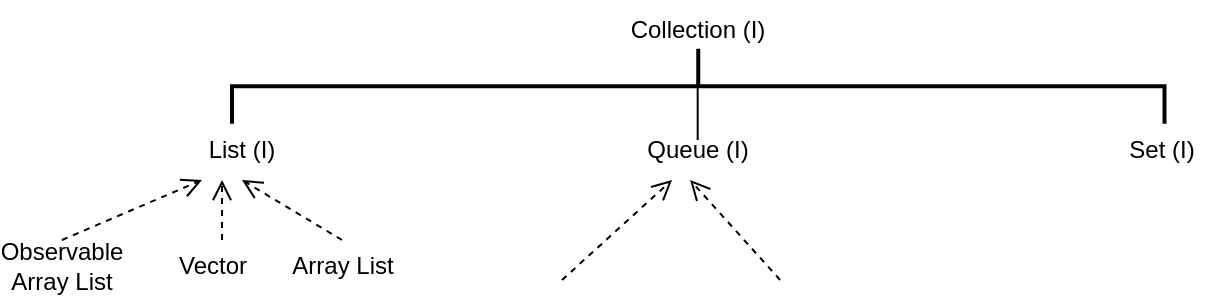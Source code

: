 <mxfile version="22.0.4" type="device" pages="8">
  <diagram name="Page-1" id="Qeuw_omfnyALGix2UyMe">
    <mxGraphModel dx="1434" dy="771" grid="1" gridSize="10" guides="1" tooltips="1" connect="1" arrows="1" fold="1" page="1" pageScale="1" pageWidth="850" pageHeight="1100" math="0" shadow="0">
      <root>
        <mxCell id="0" />
        <mxCell id="1" parent="0" />
        <mxCell id="nM3LuQDPSHhQyfs8JX7V-1" value="" style="strokeWidth=2;html=1;shape=mxgraph.flowchart.annotation_2;align=left;labelPosition=right;pointerEvents=1;fillColor=default;gradientColor=none;rotation=90;" parent="1" vertex="1">
          <mxGeometry x="409.38" y="-90" width="37.5" height="466.25" as="geometry" />
        </mxCell>
        <mxCell id="nM3LuQDPSHhQyfs8JX7V-2" value="Collection (I)" style="text;html=1;strokeColor=none;fillColor=none;align=center;verticalAlign=middle;whiteSpace=wrap;rounded=0;" parent="1" vertex="1">
          <mxGeometry x="387.19" y="100" width="81.87" height="30" as="geometry" />
        </mxCell>
        <mxCell id="nM3LuQDPSHhQyfs8JX7V-3" value="" style="endArrow=none;html=1;rounded=0;" parent="1" edge="1">
          <mxGeometry width="50" height="50" relative="1" as="geometry">
            <mxPoint x="427.84" y="170" as="sourcePoint" />
            <mxPoint x="427.84" y="140" as="targetPoint" />
          </mxGeometry>
        </mxCell>
        <mxCell id="nM3LuQDPSHhQyfs8JX7V-4" value="List (I)" style="text;html=1;strokeColor=none;fillColor=none;align=center;verticalAlign=middle;whiteSpace=wrap;rounded=0;" parent="1" vertex="1">
          <mxGeometry x="170" y="160" width="60" height="30" as="geometry" />
        </mxCell>
        <mxCell id="nM3LuQDPSHhQyfs8JX7V-5" value="Queue (I)" style="text;html=1;strokeColor=none;fillColor=none;align=center;verticalAlign=middle;whiteSpace=wrap;rounded=0;" parent="1" vertex="1">
          <mxGeometry x="398.13" y="160" width="60" height="30" as="geometry" />
        </mxCell>
        <mxCell id="nM3LuQDPSHhQyfs8JX7V-6" value="Set (I)" style="text;html=1;strokeColor=none;fillColor=none;align=center;verticalAlign=middle;whiteSpace=wrap;rounded=0;" parent="1" vertex="1">
          <mxGeometry x="630" y="160" width="60" height="30" as="geometry" />
        </mxCell>
        <mxCell id="nM3LuQDPSHhQyfs8JX7V-7" value="" style="html=1;verticalAlign=bottom;endArrow=open;dashed=1;endSize=8;curved=0;rounded=0;" parent="1" edge="1">
          <mxGeometry relative="1" as="geometry">
            <mxPoint x="110" y="220" as="sourcePoint" />
            <mxPoint x="180" y="190" as="targetPoint" />
          </mxGeometry>
        </mxCell>
        <mxCell id="nM3LuQDPSHhQyfs8JX7V-8" value="" style="html=1;verticalAlign=bottom;endArrow=open;dashed=1;endSize=8;curved=0;rounded=0;" parent="1" edge="1">
          <mxGeometry relative="1" as="geometry">
            <mxPoint x="190" y="220" as="sourcePoint" />
            <mxPoint x="190" y="190" as="targetPoint" />
            <Array as="points">
              <mxPoint x="190" y="200" />
            </Array>
          </mxGeometry>
        </mxCell>
        <mxCell id="nM3LuQDPSHhQyfs8JX7V-9" value="" style="html=1;verticalAlign=bottom;endArrow=open;dashed=1;endSize=8;curved=0;rounded=0;" parent="1" edge="1">
          <mxGeometry relative="1" as="geometry">
            <mxPoint x="250" y="220" as="sourcePoint" />
            <mxPoint x="200" y="190" as="targetPoint" />
          </mxGeometry>
        </mxCell>
        <mxCell id="nM3LuQDPSHhQyfs8JX7V-10" value="Observable&lt;br&gt;Array List" style="text;html=1;strokeColor=none;fillColor=none;align=center;verticalAlign=middle;whiteSpace=wrap;rounded=0;" parent="1" vertex="1">
          <mxGeometry x="80" y="218" width="60" height="30" as="geometry" />
        </mxCell>
        <mxCell id="nM3LuQDPSHhQyfs8JX7V-11" value="Vector" style="text;html=1;align=center;verticalAlign=middle;resizable=0;points=[];autosize=1;strokeColor=none;fillColor=none;" parent="1" vertex="1">
          <mxGeometry x="155" y="218" width="60" height="30" as="geometry" />
        </mxCell>
        <mxCell id="nM3LuQDPSHhQyfs8JX7V-12" value="Array List" style="text;html=1;align=center;verticalAlign=middle;resizable=0;points=[];autosize=1;strokeColor=none;fillColor=none;" parent="1" vertex="1">
          <mxGeometry x="215" y="218" width="70" height="30" as="geometry" />
        </mxCell>
        <mxCell id="nM3LuQDPSHhQyfs8JX7V-14" value="" style="html=1;verticalAlign=bottom;endArrow=open;dashed=1;endSize=8;curved=0;rounded=0;" parent="1" edge="1">
          <mxGeometry relative="1" as="geometry">
            <mxPoint x="360" y="240" as="sourcePoint" />
            <mxPoint x="415" y="190" as="targetPoint" />
          </mxGeometry>
        </mxCell>
        <mxCell id="nM3LuQDPSHhQyfs8JX7V-15" value="" style="html=1;verticalAlign=bottom;endArrow=open;dashed=1;endSize=8;curved=0;rounded=0;" parent="1" edge="1">
          <mxGeometry relative="1" as="geometry">
            <mxPoint x="469.06" y="240" as="sourcePoint" />
            <mxPoint x="424.06" y="190" as="targetPoint" />
          </mxGeometry>
        </mxCell>
      </root>
    </mxGraphModel>
  </diagram>
  <diagram id="grI6MtXbsCqlOCnHoPNN" name="Page-2">
    <mxGraphModel dx="1434" dy="771" grid="0" gridSize="10" guides="1" tooltips="1" connect="1" arrows="1" fold="1" page="1" pageScale="1" pageWidth="850" pageHeight="1100" math="0" shadow="0">
      <root>
        <mxCell id="0" />
        <mxCell id="1" parent="0" />
        <mxCell id="wV1r8VCKGbyyAwWchiQ1-1" value="Types of Validations" style="text;html=1;strokeColor=none;fillColor=none;align=center;verticalAlign=middle;whiteSpace=wrap;rounded=0;" parent="1" vertex="1">
          <mxGeometry x="365" y="240" width="120" height="30" as="geometry" />
        </mxCell>
        <mxCell id="wV1r8VCKGbyyAwWchiQ1-3" value="" style="strokeWidth=2;html=1;shape=mxgraph.flowchart.annotation_2;align=left;labelPosition=right;pointerEvents=1;rotation=90;" parent="1" vertex="1">
          <mxGeometry x="390" y="140" width="50" height="300" as="geometry" />
        </mxCell>
        <mxCell id="wV1r8VCKGbyyAwWchiQ1-4" value="Data Validation" style="text;html=1;strokeColor=none;fillColor=none;align=center;verticalAlign=middle;whiteSpace=wrap;rounded=0;" parent="1" vertex="1">
          <mxGeometry x="210" y="320" width="120" height="30" as="geometry" />
        </mxCell>
        <mxCell id="wV1r8VCKGbyyAwWchiQ1-5" value="Business Validation" style="text;html=1;strokeColor=none;fillColor=none;align=center;verticalAlign=middle;whiteSpace=wrap;rounded=0;" parent="1" vertex="1">
          <mxGeometry x="510" y="320" width="120" height="30" as="geometry" />
        </mxCell>
        <mxCell id="wV1r8VCKGbyyAwWchiQ1-6" value="* Source එකක් අවශ්‍ය නෑ." style="text;html=1;strokeColor=none;fillColor=none;align=center;verticalAlign=middle;whiteSpace=wrap;rounded=0;" parent="1" vertex="1">
          <mxGeometry x="200" y="350" width="180" height="30" as="geometry" />
        </mxCell>
        <mxCell id="wV1r8VCKGbyyAwWchiQ1-7" value="* Source එකක් අවශ්‍යයි." style="text;html=1;strokeColor=none;fillColor=none;align=center;verticalAlign=middle;whiteSpace=wrap;rounded=0;" parent="1" vertex="1">
          <mxGeometry x="490" y="350" width="180" height="30" as="geometry" />
        </mxCell>
        <mxCell id="wV1r8VCKGbyyAwWchiQ1-9" value="" style="rounded=0;whiteSpace=wrap;html=1;" parent="1" vertex="1">
          <mxGeometry x="220" y="380" width="170" height="80" as="geometry" />
        </mxCell>
        <mxCell id="wV1r8VCKGbyyAwWchiQ1-10" value="Name" style="text;html=1;strokeColor=none;fillColor=none;align=center;verticalAlign=middle;whiteSpace=wrap;rounded=0;" parent="1" vertex="1">
          <mxGeometry x="220" y="390" width="50" height="30" as="geometry" />
        </mxCell>
        <mxCell id="wV1r8VCKGbyyAwWchiQ1-11" value="Address" style="text;html=1;strokeColor=none;fillColor=none;align=center;verticalAlign=middle;whiteSpace=wrap;rounded=0;" parent="1" vertex="1">
          <mxGeometry x="210" y="410" width="70" height="30" as="geometry" />
        </mxCell>
        <mxCell id="wV1r8VCKGbyyAwWchiQ1-12" value="" style="rounded=1;whiteSpace=wrap;html=1;" parent="1" vertex="1">
          <mxGeometry x="275" y="397.5" width="105" height="15" as="geometry" />
        </mxCell>
        <mxCell id="wV1r8VCKGbyyAwWchiQ1-13" value="" style="rounded=1;whiteSpace=wrap;html=1;" parent="1" vertex="1">
          <mxGeometry x="275" y="420" width="105" height="15" as="geometry" />
        </mxCell>
        <mxCell id="wV1r8VCKGbyyAwWchiQ1-14" value="මේ වගේ තැනක user input කරන text එක අරගෙන match වෙනවද බලන්න පුලුවන්.&lt;br&gt;Source එකක් අවශ්‍ය වෙන්නේ නෑ" style="text;html=1;strokeColor=none;fillColor=none;align=left;verticalAlign=middle;whiteSpace=wrap;rounded=0;" parent="1" vertex="1">
          <mxGeometry x="215" y="460" width="180" height="110" as="geometry" />
        </mxCell>
        <mxCell id="wV1r8VCKGbyyAwWchiQ1-15" value="Data Validation කියන්න්නේ ඒ format එක හැරියට තියෙනවද කියල බලන එක විතරයි." style="text;html=1;strokeColor=none;fillColor=none;align=left;verticalAlign=middle;whiteSpace=wrap;rounded=0;" parent="1" vertex="1">
          <mxGeometry x="215" y="580" width="180" height="30" as="geometry" />
        </mxCell>
        <mxCell id="wV1r8VCKGbyyAwWchiQ1-16" value="Ex:-&lt;br&gt;NIC එකට සමාන දෙයක් data base එකේ තියෙන දෙයක් සමග match වෙනවද කියල බැලීම මෙහිදී හදුන්වන්න පුලුවන්." style="text;html=1;strokeColor=none;fillColor=none;align=left;verticalAlign=middle;whiteSpace=wrap;rounded=0;" parent="1" vertex="1">
          <mxGeometry x="510" y="372.5" width="180" height="110" as="geometry" />
        </mxCell>
      </root>
    </mxGraphModel>
  </diagram>
  <diagram id="YvNWFQ_cjZPy-s5g_6_K" name="Page-3">
    <mxGraphModel dx="1434" dy="771" grid="0" gridSize="10" guides="1" tooltips="1" connect="1" arrows="1" fold="1" page="1" pageScale="1" pageWidth="850" pageHeight="1100" math="0" shadow="0">
      <root>
        <mxCell id="0" />
        <mxCell id="1" parent="0" />
        <mxCell id="x92Tl0BzOsQanRuKYVA0-2" value="" style="rounded=0;whiteSpace=wrap;html=1;" parent="1" vertex="1">
          <mxGeometry x="254" y="397" width="180" height="60" as="geometry" />
        </mxCell>
        <mxCell id="x92Tl0BzOsQanRuKYVA0-3" value="mySpinner" style="text;html=1;strokeColor=none;fillColor=none;align=center;verticalAlign=middle;whiteSpace=wrap;rounded=0;" parent="1" vertex="1">
          <mxGeometry x="317" y="431" width="60" height="30" as="geometry" />
        </mxCell>
        <mxCell id="x92Tl0BzOsQanRuKYVA0-5" value="" style="html=1;shadow=0;dashed=0;align=center;verticalAlign=middle;shape=mxgraph.arrows2.jumpInArrow;dy=15;dx=38;arrowHead=55;rotation=90;" parent="1" vertex="1">
          <mxGeometry x="284" y="332" width="100" height="74" as="geometry" />
        </mxCell>
        <mxCell id="x92Tl0BzOsQanRuKYVA0-6" value="setValueFactory" style="text;html=1;strokeColor=none;fillColor=none;align=center;verticalAlign=middle;whiteSpace=wrap;rounded=0;" parent="1" vertex="1">
          <mxGeometry x="361" y="343" width="96" height="30" as="geometry" />
        </mxCell>
        <mxCell id="x92Tl0BzOsQanRuKYVA0-7" value="" style="strokeWidth=2;html=1;shape=mxgraph.flowchart.database;whiteSpace=wrap;" parent="1" vertex="1">
          <mxGeometry x="205" y="266" width="91" height="93" as="geometry" />
        </mxCell>
        <mxCell id="x92Tl0BzOsQanRuKYVA0-20" style="edgeStyle=orthogonalEdgeStyle;rounded=0;orthogonalLoop=1;jettySize=auto;html=1;" parent="1" source="x92Tl0BzOsQanRuKYVA0-8" edge="1">
          <mxGeometry relative="1" as="geometry">
            <mxPoint x="435.857" y="226" as="targetPoint" />
          </mxGeometry>
        </mxCell>
        <mxCell id="x92Tl0BzOsQanRuKYVA0-8" value="new SpinnerValueFactory" style="text;html=1;strokeColor=none;fillColor=none;align=center;verticalAlign=middle;whiteSpace=wrap;rounded=0;" parent="1" vertex="1">
          <mxGeometry x="268" y="211" width="146" height="30" as="geometry" />
        </mxCell>
        <mxCell id="x92Tl0BzOsQanRuKYVA0-9" value="" style="shape=singleArrow;direction=north;whiteSpace=wrap;html=1;" parent="1" vertex="1">
          <mxGeometry x="128" y="324" width="12" height="41" as="geometry" />
        </mxCell>
        <mxCell id="x92Tl0BzOsQanRuKYVA0-10" value="IntegerSpinnerValueFactory" style="text;html=1;strokeColor=none;fillColor=none;align=center;verticalAlign=middle;whiteSpace=wrap;rounded=0;" parent="1" vertex="1">
          <mxGeometry x="75" y="359" width="118" height="30" as="geometry" />
        </mxCell>
        <mxCell id="x92Tl0BzOsQanRuKYVA0-21" style="edgeStyle=orthogonalEdgeStyle;rounded=0;orthogonalLoop=1;jettySize=auto;html=1;" parent="1" source="x92Tl0BzOsQanRuKYVA0-11" target="x92Tl0BzOsQanRuKYVA0-12" edge="1">
          <mxGeometry relative="1" as="geometry" />
        </mxCell>
        <mxCell id="x92Tl0BzOsQanRuKYVA0-11" value="mySpinner" style="text;html=1;strokeColor=none;fillColor=none;align=center;verticalAlign=middle;whiteSpace=wrap;rounded=0;" parent="1" vertex="1">
          <mxGeometry x="72" y="211" width="60" height="30" as="geometry" />
        </mxCell>
        <mxCell id="x92Tl0BzOsQanRuKYVA0-16" style="edgeStyle=orthogonalEdgeStyle;rounded=0;orthogonalLoop=1;jettySize=auto;html=1;entryX=0;entryY=0.5;entryDx=0;entryDy=0;" parent="1" source="x92Tl0BzOsQanRuKYVA0-12" target="x92Tl0BzOsQanRuKYVA0-8" edge="1">
          <mxGeometry relative="1" as="geometry" />
        </mxCell>
        <mxCell id="x92Tl0BzOsQanRuKYVA0-12" value="setValueFactory" style="text;html=1;strokeColor=none;fillColor=none;align=center;verticalAlign=middle;whiteSpace=wrap;rounded=0;" parent="1" vertex="1">
          <mxGeometry x="148" y="211" width="96" height="30" as="geometry" />
        </mxCell>
        <mxCell id="x92Tl0BzOsQanRuKYVA0-13" value="IntegerSpinnerValueFactory" style="text;html=1;strokeColor=none;fillColor=none;align=center;verticalAlign=middle;whiteSpace=wrap;rounded=0;" parent="1" vertex="1">
          <mxGeometry x="454" y="211" width="118" height="30" as="geometry" />
        </mxCell>
        <mxCell id="x92Tl0BzOsQanRuKYVA0-22" value="SpinnerValueFactory" style="text;html=1;strokeColor=none;fillColor=none;align=center;verticalAlign=middle;whiteSpace=wrap;rounded=0;" parent="1" vertex="1">
          <mxGeometry x="59" y="297.5" width="146" height="30" as="geometry" />
        </mxCell>
      </root>
    </mxGraphModel>
  </diagram>
  <diagram id="qXYO4sh2o0cm2yposCMD" name="Page-4">
    <mxGraphModel dx="1434" dy="771" grid="1" gridSize="10" guides="1" tooltips="1" connect="1" arrows="1" fold="1" page="1" pageScale="1" pageWidth="850" pageHeight="1100" math="0" shadow="0">
      <root>
        <mxCell id="0" />
        <mxCell id="1" parent="0" />
        <mxCell id="OvBRmNO5tkvze7CsJpje-1" value="2023/OCt/02" style="text;html=1;strokeColor=none;fillColor=none;align=center;verticalAlign=middle;whiteSpace=wrap;rounded=0;" parent="1" vertex="1">
          <mxGeometry x="50" y="20" width="70" height="30" as="geometry" />
        </mxCell>
        <mxCell id="OvBRmNO5tkvze7CsJpje-2" value="Jasper Reports" style="text;html=1;strokeColor=none;fillColor=none;align=center;verticalAlign=middle;whiteSpace=wrap;rounded=0;" parent="1" vertex="1">
          <mxGeometry x="30" y="90" width="125" height="30" as="geometry" />
        </mxCell>
        <mxCell id="OvBRmNO5tkvze7CsJpje-3" value="Why ?" style="text;html=1;strokeColor=none;fillColor=none;align=center;verticalAlign=middle;whiteSpace=wrap;rounded=0;" parent="1" vertex="1">
          <mxGeometry x="10" y="120" width="125" height="30" as="geometry" />
        </mxCell>
        <mxCell id="OvBRmNO5tkvze7CsJpje-4" value="* To Create Reports&lt;br&gt;* To Printing&lt;br&gt;* Data Exporting" style="text;html=1;strokeColor=none;fillColor=none;align=left;verticalAlign=middle;whiteSpace=wrap;rounded=0;" parent="1" vertex="1">
          <mxGeometry x="120" y="130" width="140" height="30" as="geometry" />
        </mxCell>
        <mxCell id="OvBRmNO5tkvze7CsJpje-5" value="Industry -&amp;gt; Pring POS bills" style="text;html=1;strokeColor=none;fillColor=none;align=center;verticalAlign=middle;whiteSpace=wrap;rounded=0;" parent="1" vertex="1">
          <mxGeometry x="40" y="180" width="180" height="30" as="geometry" />
        </mxCell>
        <mxCell id="OvBRmNO5tkvze7CsJpje-7" value="Jasper is a Reporting tool" style="text;html=1;strokeColor=none;fillColor=none;align=center;verticalAlign=middle;whiteSpace=wrap;rounded=0;" parent="1" vertex="1">
          <mxGeometry x="40" y="60" width="170" height="30" as="geometry" />
        </mxCell>
        <mxCell id="OvBRmNO5tkvze7CsJpje-8" value="Features -&amp;gt; can take sub reports" style="text;html=1;strokeColor=none;fillColor=none;align=center;verticalAlign=middle;whiteSpace=wrap;rounded=0;" parent="1" vertex="1">
          <mxGeometry x="25" y="220" width="235" height="30" as="geometry" />
        </mxCell>
        <mxCell id="OvBRmNO5tkvze7CsJpje-9" value="Ctrystal Report is a another Reporting tool" style="text;html=1;strokeColor=none;fillColor=none;align=center;verticalAlign=middle;whiteSpace=wrap;rounded=0;" parent="1" vertex="1">
          <mxGeometry x="50" y="260" width="235" height="30" as="geometry" />
        </mxCell>
        <mxCell id="OvBRmNO5tkvze7CsJpje-10" value="" style="shape=datastore;whiteSpace=wrap;html=1;" parent="1" vertex="1">
          <mxGeometry x="270" y="360" width="60" height="60" as="geometry" />
        </mxCell>
        <mxCell id="OvBRmNO5tkvze7CsJpje-11" value="Report Design" style="swimlane;" parent="1" vertex="1">
          <mxGeometry x="97.5" y="480" width="140" height="160" as="geometry" />
        </mxCell>
        <mxCell id="OvBRmNO5tkvze7CsJpje-12" value="Data Structure" style="text;html=1;strokeColor=none;fillColor=none;align=center;verticalAlign=middle;whiteSpace=wrap;rounded=0;" parent="1" vertex="1">
          <mxGeometry x="180" y="330" width="235" height="30" as="geometry" />
        </mxCell>
        <mxCell id="OvBRmNO5tkvze7CsJpje-13" value="JRXML" style="text;html=1;strokeColor=none;fillColor=none;align=center;verticalAlign=middle;whiteSpace=wrap;rounded=0;" parent="1" vertex="1">
          <mxGeometry x="50" y="650" width="235" height="30" as="geometry" />
        </mxCell>
        <mxCell id="OvBRmNO5tkvze7CsJpje-15" value="Data Adaptor" style="text;html=1;strokeColor=none;fillColor=none;align=center;verticalAlign=middle;whiteSpace=wrap;rounded=0;" parent="1" vertex="1">
          <mxGeometry x="50" y="420" width="235" height="30" as="geometry" />
        </mxCell>
        <mxCell id="OvBRmNO5tkvze7CsJpje-16" value="Scene Bulder ---&amp;gt; Jasper Studio&lt;br&gt;Scene Design -------&amp;gt; Report Design&lt;br&gt;FXML -----&amp;gt; JRXML" style="text;html=1;strokeColor=none;fillColor=none;align=center;verticalAlign=middle;whiteSpace=wrap;rounded=0;" parent="1" vertex="1">
          <mxGeometry x="50" y="710" width="235" height="30" as="geometry" />
        </mxCell>
        <mxCell id="OvBRmNO5tkvze7CsJpje-17" value="" style="endArrow=none;html=1;rounded=0;entryX=0;entryY=0.5;entryDx=0;entryDy=0;" parent="1" target="OvBRmNO5tkvze7CsJpje-10" edge="1">
          <mxGeometry width="50" height="50" relative="1" as="geometry">
            <mxPoint x="160" y="480" as="sourcePoint" />
            <mxPoint x="210" y="430" as="targetPoint" />
          </mxGeometry>
        </mxCell>
        <mxCell id="OvBRmNO5tkvze7CsJpje-18" value="" style="endArrow=none;html=1;rounded=0;entryX=-0.026;entryY=0.86;entryDx=0;entryDy=0;entryPerimeter=0;" parent="1" target="OvBRmNO5tkvze7CsJpje-10" edge="1">
          <mxGeometry width="50" height="50" relative="1" as="geometry">
            <mxPoint x="187.5" y="480" as="sourcePoint" />
            <mxPoint x="237.5" y="430" as="targetPoint" />
          </mxGeometry>
        </mxCell>
        <mxCell id="vr-6ZQp25ADGVCcIEY7z-1" value="$PF {field}&lt;br&gt;$P {Parameter}&lt;br&gt;$V {Variable}" style="text;html=1;strokeColor=none;fillColor=none;align=center;verticalAlign=middle;whiteSpace=wrap;rounded=0;" parent="1" vertex="1">
          <mxGeometry x="112.5" y="770" width="127.5" height="40" as="geometry" />
        </mxCell>
      </root>
    </mxGraphModel>
  </diagram>
  <diagram id="6MyyeJ3c95dG3-3BcLFA" name="Page-5">
    <mxGraphModel dx="1017" dy="532" grid="1" gridSize="10" guides="1" tooltips="1" connect="1" arrows="1" fold="1" page="1" pageScale="1" pageWidth="850" pageHeight="1100" math="0" shadow="0">
      <root>
        <mxCell id="0" />
        <mxCell id="1" parent="0" />
        <mxCell id="1Ffa3FIBMH2mmSYzR9Mz-1" value="" style="rounded=0;whiteSpace=wrap;html=1;" vertex="1" parent="1">
          <mxGeometry x="320" y="30" width="390" height="580" as="geometry" />
        </mxCell>
        <mxCell id="1Ffa3FIBMH2mmSYzR9Mz-2" value="Employee" style="shape=umlActor;verticalLabelPosition=bottom;verticalAlign=top;html=1;outlineConnect=0;" vertex="1" parent="1">
          <mxGeometry x="230" y="500" width="20" height="50" as="geometry" />
        </mxCell>
        <object label="HR" id="1Ffa3FIBMH2mmSYzR9Mz-3">
          <mxCell style="shape=umlActor;verticalLabelPosition=bottom;verticalAlign=top;html=1;outlineConnect=0;" vertex="1" parent="1">
            <mxGeometry x="230" y="70" width="20" height="50" as="geometry" />
          </mxCell>
        </object>
        <mxCell id="1Ffa3FIBMH2mmSYzR9Mz-5" value="Admin" style="shape=umlActor;verticalLabelPosition=bottom;verticalAlign=top;html=1;outlineConnect=0;" vertex="1" parent="1">
          <mxGeometry x="230" y="270" width="20" height="50" as="geometry" />
        </mxCell>
        <mxCell id="1Ffa3FIBMH2mmSYzR9Mz-14" value="Add Employee" style="ellipse;whiteSpace=wrap;html=1;" vertex="1" parent="1">
          <mxGeometry x="390" y="80" width="250" height="40" as="geometry" />
        </mxCell>
      </root>
    </mxGraphModel>
  </diagram>
  <diagram id="4yxxjL9q-IEfOdqbjeP5" name="2023.10.11">
    <mxGraphModel dx="2087" dy="907" grid="0" gridSize="10" guides="1" tooltips="1" connect="1" arrows="1" fold="1" page="0" pageScale="1" pageWidth="850" pageHeight="1100" math="0" shadow="0">
      <root>
        <mxCell id="0" />
        <mxCell id="1" parent="0" />
        <mxCell id="Mkz719syES_M2RZ4l4cg-1" value="Base use case" style="ellipse;whiteSpace=wrap;html=1;gradientColor=none;fillColor=default;" parent="1" vertex="1">
          <mxGeometry x="165" y="261" width="204" height="60" as="geometry" />
        </mxCell>
        <mxCell id="Mkz719syES_M2RZ4l4cg-2" value="" style="ellipse;whiteSpace=wrap;html=1;" parent="1" vertex="1">
          <mxGeometry x="439" y="136" width="201" height="45" as="geometry" />
        </mxCell>
        <mxCell id="Mkz719syES_M2RZ4l4cg-3" value="" style="endArrow=classic;html=1;rounded=0;entryX=0.964;entryY=0.301;entryDx=0;entryDy=0;entryPerimeter=0;exitX=0.26;exitY=0.987;exitDx=0;exitDy=0;exitPerimeter=0;" parent="1" source="Mkz719syES_M2RZ4l4cg-2" target="Mkz719syES_M2RZ4l4cg-1" edge="1">
          <mxGeometry width="50" height="50" relative="1" as="geometry">
            <mxPoint x="494" y="218" as="sourcePoint" />
            <mxPoint x="544" y="168" as="targetPoint" />
          </mxGeometry>
        </mxCell>
        <mxCell id="Mkz719syES_M2RZ4l4cg-4" value="&amp;lt;&amp;lt;extends&amp;gt;&amp;gt;" style="text;html=1;strokeColor=none;fillColor=none;align=center;verticalAlign=middle;whiteSpace=wrap;rounded=0;rotation=-35;" parent="1" vertex="1">
          <mxGeometry x="385" y="207" width="60" height="30" as="geometry" />
        </mxCell>
        <mxCell id="Mkz719syES_M2RZ4l4cg-5" value="" style="ellipse;whiteSpace=wrap;html=1;" parent="1" vertex="1">
          <mxGeometry x="457" y="381" width="201" height="45" as="geometry" />
        </mxCell>
        <mxCell id="Mkz719syES_M2RZ4l4cg-6" value="" style="endArrow=classic;html=1;rounded=0;exitX=0.754;exitY=0.979;exitDx=0;exitDy=0;exitPerimeter=0;entryX=0.016;entryY=0.339;entryDx=0;entryDy=0;entryPerimeter=0;" parent="1" source="Mkz719syES_M2RZ4l4cg-1" target="Mkz719syES_M2RZ4l4cg-5" edge="1">
          <mxGeometry width="50" height="50" relative="1" as="geometry">
            <mxPoint x="494" y="384" as="sourcePoint" />
            <mxPoint x="544" y="334" as="targetPoint" />
          </mxGeometry>
        </mxCell>
        <mxCell id="Mkz719syES_M2RZ4l4cg-7" value="&amp;lt;&amp;lt;include&amp;gt;&amp;gt;" style="text;html=1;strokeColor=none;fillColor=none;align=center;verticalAlign=middle;whiteSpace=wrap;rounded=0;rotation=30;" parent="1" vertex="1">
          <mxGeometry x="373" y="335" width="60" height="30" as="geometry" />
        </mxCell>
        <mxCell id="Mkz719syES_M2RZ4l4cg-8" value="Base use case extends by an additional another use case" style="text;html=1;strokeColor=none;fillColor=none;align=center;verticalAlign=middle;whiteSpace=wrap;rounded=0;" parent="1" vertex="1">
          <mxGeometry x="148" y="447" width="400" height="30" as="geometry" />
        </mxCell>
        <mxCell id="Mkz719syES_M2RZ4l4cg-9" value="Delete User" style="ellipse;whiteSpace=wrap;html=1;gradientColor=none;fillColor=default;" parent="1" vertex="1">
          <mxGeometry x="178" y="662" width="204" height="60" as="geometry" />
        </mxCell>
        <mxCell id="Mkz719syES_M2RZ4l4cg-10" value="" style="ellipse;whiteSpace=wrap;html=1;" parent="1" vertex="1">
          <mxGeometry x="452" y="537" width="201" height="45" as="geometry" />
        </mxCell>
        <mxCell id="Mkz719syES_M2RZ4l4cg-11" value="" style="endArrow=classic;html=1;rounded=0;entryX=0.964;entryY=0.301;entryDx=0;entryDy=0;entryPerimeter=0;exitX=0.26;exitY=0.987;exitDx=0;exitDy=0;exitPerimeter=0;" parent="1" source="Mkz719syES_M2RZ4l4cg-10" target="Mkz719syES_M2RZ4l4cg-9" edge="1">
          <mxGeometry width="50" height="50" relative="1" as="geometry">
            <mxPoint x="507" y="619" as="sourcePoint" />
            <mxPoint x="557" y="569" as="targetPoint" />
          </mxGeometry>
        </mxCell>
        <mxCell id="Mkz719syES_M2RZ4l4cg-12" value="&amp;lt;&amp;lt;extends&amp;gt;&amp;gt;" style="text;html=1;strokeColor=none;fillColor=none;align=center;verticalAlign=middle;whiteSpace=wrap;rounded=0;rotation=-35;" parent="1" vertex="1">
          <mxGeometry x="398" y="608" width="60" height="30" as="geometry" />
        </mxCell>
        <mxCell id="Mkz719syES_M2RZ4l4cg-13" value="Search User" style="ellipse;whiteSpace=wrap;html=1;" parent="1" vertex="1">
          <mxGeometry x="470" y="782" width="201" height="45" as="geometry" />
        </mxCell>
        <mxCell id="Mkz719syES_M2RZ4l4cg-14" value="" style="endArrow=classic;html=1;rounded=0;exitX=0.754;exitY=0.979;exitDx=0;exitDy=0;exitPerimeter=0;entryX=0.016;entryY=0.339;entryDx=0;entryDy=0;entryPerimeter=0;" parent="1" source="Mkz719syES_M2RZ4l4cg-9" target="Mkz719syES_M2RZ4l4cg-13" edge="1">
          <mxGeometry width="50" height="50" relative="1" as="geometry">
            <mxPoint x="507" y="785" as="sourcePoint" />
            <mxPoint x="557" y="735" as="targetPoint" />
          </mxGeometry>
        </mxCell>
        <mxCell id="Mkz719syES_M2RZ4l4cg-15" value="&amp;lt;&amp;lt;include&amp;gt;&amp;gt;" style="text;html=1;strokeColor=none;fillColor=none;align=center;verticalAlign=middle;whiteSpace=wrap;rounded=0;rotation=30;" parent="1" vertex="1">
          <mxGeometry x="386" y="736" width="60" height="30" as="geometry" />
        </mxCell>
        <mxCell id="Mkz719syES_M2RZ4l4cg-16" value="Base Use Case" style="text;html=1;align=center;verticalAlign=middle;whiteSpace=wrap;rounded=0;fontStyle=1" parent="1" vertex="1">
          <mxGeometry x="204" y="719" width="126" height="30" as="geometry" />
        </mxCell>
        <mxCell id="Mkz719syES_M2RZ4l4cg-17" value="Manage GRN" style="ellipse;whiteSpace=wrap;html=1;gradientColor=none;fillColor=default;" parent="1" vertex="1">
          <mxGeometry x="178" y="1024" width="204" height="60" as="geometry" />
        </mxCell>
        <mxCell id="Mkz719syES_M2RZ4l4cg-18" value="Manage High Piority GRN" style="ellipse;whiteSpace=wrap;html=1;" parent="1" vertex="1">
          <mxGeometry x="452" y="899" width="201" height="45" as="geometry" />
        </mxCell>
        <mxCell id="Mkz719syES_M2RZ4l4cg-19" value="" style="endArrow=classic;html=1;rounded=0;entryX=0.964;entryY=0.301;entryDx=0;entryDy=0;entryPerimeter=0;exitX=0.26;exitY=0.987;exitDx=0;exitDy=0;exitPerimeter=0;" parent="1" source="Mkz719syES_M2RZ4l4cg-18" target="Mkz719syES_M2RZ4l4cg-17" edge="1">
          <mxGeometry width="50" height="50" relative="1" as="geometry">
            <mxPoint x="507" y="981" as="sourcePoint" />
            <mxPoint x="557" y="931" as="targetPoint" />
          </mxGeometry>
        </mxCell>
        <mxCell id="Mkz719syES_M2RZ4l4cg-20" value="&amp;lt;&amp;lt;extends&amp;gt;&amp;gt;" style="text;html=1;strokeColor=none;fillColor=none;align=center;verticalAlign=middle;whiteSpace=wrap;rounded=0;rotation=-35;" parent="1" vertex="1">
          <mxGeometry x="398" y="970" width="60" height="30" as="geometry" />
        </mxCell>
        <mxCell id="Mkz719syES_M2RZ4l4cg-21" value="Search User" style="ellipse;whiteSpace=wrap;html=1;" parent="1" vertex="1">
          <mxGeometry x="470" y="1144" width="201" height="45" as="geometry" />
        </mxCell>
        <mxCell id="Mkz719syES_M2RZ4l4cg-22" value="" style="endArrow=classic;html=1;rounded=0;exitX=0.754;exitY=0.979;exitDx=0;exitDy=0;exitPerimeter=0;entryX=0.016;entryY=0.339;entryDx=0;entryDy=0;entryPerimeter=0;" parent="1" source="Mkz719syES_M2RZ4l4cg-17" target="Mkz719syES_M2RZ4l4cg-21" edge="1">
          <mxGeometry width="50" height="50" relative="1" as="geometry">
            <mxPoint x="507" y="1147" as="sourcePoint" />
            <mxPoint x="557" y="1097" as="targetPoint" />
          </mxGeometry>
        </mxCell>
        <mxCell id="Mkz719syES_M2RZ4l4cg-23" value="&amp;lt;&amp;lt;include&amp;gt;&amp;gt;" style="text;html=1;strokeColor=none;fillColor=none;align=center;verticalAlign=middle;whiteSpace=wrap;rounded=0;rotation=30;" parent="1" vertex="1">
          <mxGeometry x="386" y="1098" width="60" height="30" as="geometry" />
        </mxCell>
        <mxCell id="Mkz719syES_M2RZ4l4cg-24" value="Base Use Case" style="text;html=1;align=center;verticalAlign=middle;whiteSpace=wrap;rounded=0;fontStyle=1" parent="1" vertex="1">
          <mxGeometry x="204" y="1081" width="126" height="30" as="geometry" />
        </mxCell>
        <mxCell id="bRDV6F6E7EOMD1tJOYu--1" value="USe Case Diagrams" style="text;html=1;strokeColor=none;fillColor=none;align=center;verticalAlign=middle;whiteSpace=wrap;rounded=0;" parent="1" vertex="1">
          <mxGeometry x="150" y="82" width="194" height="30" as="geometry" />
        </mxCell>
        <mxCell id="bRDV6F6E7EOMD1tJOYu--2" value="User" style="shape=umlActor;verticalLabelPosition=bottom;verticalAlign=top;html=1;outlineConnect=0;" parent="1" vertex="1">
          <mxGeometry x="227" y="1282" width="30" height="60" as="geometry" />
        </mxCell>
        <mxCell id="bRDV6F6E7EOMD1tJOYu--4" style="edgeStyle=orthogonalEdgeStyle;rounded=0;orthogonalLoop=1;jettySize=auto;html=1;" parent="1" edge="1">
          <mxGeometry relative="1" as="geometry">
            <mxPoint x="240" y="1366.828" as="targetPoint" />
            <mxPoint x="240.034" y="1438" as="sourcePoint" />
          </mxGeometry>
        </mxCell>
        <mxCell id="bRDV6F6E7EOMD1tJOYu--3" value="Admin" style="shape=umlActor;verticalLabelPosition=bottom;verticalAlign=top;html=1;outlineConnect=0;" parent="1" vertex="1">
          <mxGeometry x="225" y="1444" width="30" height="60" as="geometry" />
        </mxCell>
        <mxCell id="bRDV6F6E7EOMD1tJOYu--7" value="" style="rounded=0;whiteSpace=wrap;html=1;" parent="1" vertex="1">
          <mxGeometry x="116" y="1792" width="580" height="695" as="geometry" />
        </mxCell>
        <mxCell id="bRDV6F6E7EOMD1tJOYu--8" value="EAS" style="rounded=0;whiteSpace=wrap;html=1;" parent="1" vertex="1">
          <mxGeometry x="116" y="1764" width="112" height="28" as="geometry" />
        </mxCell>
        <mxCell id="bRDV6F6E7EOMD1tJOYu--15" style="edgeStyle=orthogonalEdgeStyle;rounded=0;orthogonalLoop=1;jettySize=auto;html=1;" parent="1" edge="1">
          <mxGeometry relative="1" as="geometry">
            <mxPoint x="1" y="2172.862" as="targetPoint" />
            <mxPoint x="1" y="2230" as="sourcePoint" />
          </mxGeometry>
        </mxCell>
        <mxCell id="bRDV6F6E7EOMD1tJOYu--9" value="Admin" style="shape=umlActor;verticalLabelPosition=bottom;verticalAlign=top;html=1;outlineConnect=0;" parent="1" vertex="1">
          <mxGeometry x="-14" y="2241" width="30" height="60" as="geometry" />
        </mxCell>
        <mxCell id="bRDV6F6E7EOMD1tJOYu--34" style="edgeStyle=orthogonalEdgeStyle;rounded=0;orthogonalLoop=1;jettySize=auto;html=1;" parent="1" source="bRDV6F6E7EOMD1tJOYu--10" edge="1">
          <mxGeometry relative="1" as="geometry">
            <mxPoint x="-43.552" y="1999.724" as="targetPoint" />
          </mxGeometry>
        </mxCell>
        <mxCell id="bRDV6F6E7EOMD1tJOYu--10" value="HR Department" style="shape=umlActor;verticalLabelPosition=bottom;verticalAlign=top;html=1;outlineConnect=0;" parent="1" vertex="1">
          <mxGeometry x="-16" y="2075" width="30" height="60" as="geometry" />
        </mxCell>
        <mxCell id="bRDV6F6E7EOMD1tJOYu--11" value="Employee" style="shape=umlActor;verticalLabelPosition=bottom;verticalAlign=top;html=1;outlineConnect=0;" parent="1" vertex="1">
          <mxGeometry x="-72" y="1916" width="30" height="60" as="geometry" />
        </mxCell>
        <mxCell id="bRDV6F6E7EOMD1tJOYu--16" value="Record Attendance" style="ellipse;whiteSpace=wrap;html=1;" parent="1" vertex="1">
          <mxGeometry x="225" y="1883" width="371" height="49" as="geometry" />
        </mxCell>
        <mxCell id="bRDV6F6E7EOMD1tJOYu--17" value="Get Personal Attendance Report" style="ellipse;whiteSpace=wrap;html=1;" parent="1" vertex="1">
          <mxGeometry x="223" y="1956" width="371" height="49" as="geometry" />
        </mxCell>
        <mxCell id="bRDV6F6E7EOMD1tJOYu--18" value="" style="endArrow=none;html=1;rounded=0;entryX=0;entryY=0.5;entryDx=0;entryDy=0;" parent="1" target="bRDV6F6E7EOMD1tJOYu--16" edge="1">
          <mxGeometry width="50" height="50" relative="1" as="geometry">
            <mxPoint x="25" y="1931" as="sourcePoint" />
            <mxPoint x="295" y="1943" as="targetPoint" />
          </mxGeometry>
        </mxCell>
        <mxCell id="bRDV6F6E7EOMD1tJOYu--19" value="Manage Employees" style="ellipse;whiteSpace=wrap;html=1;" parent="1" vertex="1">
          <mxGeometry x="225" y="2029" width="371" height="49" as="geometry" />
        </mxCell>
        <mxCell id="bRDV6F6E7EOMD1tJOYu--20" value="Access Attendamce Report" style="ellipse;whiteSpace=wrap;html=1;" parent="1" vertex="1">
          <mxGeometry x="229.5" y="2101.5" width="371" height="49" as="geometry" />
        </mxCell>
        <mxCell id="bRDV6F6E7EOMD1tJOYu--21" value="" style="endArrow=none;html=1;rounded=0;entryX=0;entryY=0.5;entryDx=0;entryDy=0;" parent="1" target="bRDV6F6E7EOMD1tJOYu--17" edge="1">
          <mxGeometry width="50" height="50" relative="1" as="geometry">
            <mxPoint x="26" y="1931" as="sourcePoint" />
            <mxPoint x="235" y="1918" as="targetPoint" />
          </mxGeometry>
        </mxCell>
        <mxCell id="bRDV6F6E7EOMD1tJOYu--22" value="" style="endArrow=none;html=1;rounded=0;entryX=0;entryY=0.5;entryDx=0;entryDy=0;" parent="1" target="bRDV6F6E7EOMD1tJOYu--19" edge="1">
          <mxGeometry width="50" height="50" relative="1" as="geometry">
            <mxPoint x="25" y="2096" as="sourcePoint" />
            <mxPoint x="225" y="2073" as="targetPoint" />
          </mxGeometry>
        </mxCell>
        <mxCell id="bRDV6F6E7EOMD1tJOYu--23" value="" style="endArrow=none;html=1;rounded=0;entryX=0.195;entryY=0.528;entryDx=0;entryDy=0;entryPerimeter=0;" parent="1" target="bRDV6F6E7EOMD1tJOYu--7" edge="1">
          <mxGeometry width="50" height="50" relative="1" as="geometry">
            <mxPoint x="24" y="2097" as="sourcePoint" />
            <mxPoint x="235" y="2064" as="targetPoint" />
          </mxGeometry>
        </mxCell>
        <mxCell id="bRDV6F6E7EOMD1tJOYu--24" value="Updata Personal Profile" style="ellipse;whiteSpace=wrap;html=1;" parent="1" vertex="1">
          <mxGeometry x="230.5" y="1811" width="371" height="49" as="geometry" />
        </mxCell>
        <mxCell id="bRDV6F6E7EOMD1tJOYu--25" value="" style="endArrow=none;html=1;rounded=0;entryX=0;entryY=0.5;entryDx=0;entryDy=0;" parent="1" target="bRDV6F6E7EOMD1tJOYu--24" edge="1">
          <mxGeometry width="50" height="50" relative="1" as="geometry">
            <mxPoint x="27" y="1930" as="sourcePoint" />
            <mxPoint x="235" y="1918" as="targetPoint" />
          </mxGeometry>
        </mxCell>
        <mxCell id="bRDV6F6E7EOMD1tJOYu--26" value="Manager Branches" style="ellipse;whiteSpace=wrap;html=1;" parent="1" vertex="1">
          <mxGeometry x="230.5" y="2175" width="371" height="49" as="geometry" />
        </mxCell>
        <mxCell id="bRDV6F6E7EOMD1tJOYu--27" value="Manager Employment Statement" style="ellipse;whiteSpace=wrap;html=1;" parent="1" vertex="1">
          <mxGeometry x="227" y="2249" width="371" height="49" as="geometry" />
        </mxCell>
        <mxCell id="bRDV6F6E7EOMD1tJOYu--28" value="" style="endArrow=none;html=1;rounded=0;entryX=0;entryY=0.5;entryDx=0;entryDy=0;" parent="1" target="bRDV6F6E7EOMD1tJOYu--27" edge="1">
          <mxGeometry width="50" height="50" relative="1" as="geometry">
            <mxPoint x="33" y="2265" as="sourcePoint" />
            <mxPoint x="240" y="2273" as="targetPoint" />
          </mxGeometry>
        </mxCell>
        <mxCell id="bRDV6F6E7EOMD1tJOYu--29" value="" style="endArrow=none;html=1;rounded=0;" parent="1" edge="1">
          <mxGeometry width="50" height="50" relative="1" as="geometry">
            <mxPoint x="34" y="2265" as="sourcePoint" />
            <mxPoint x="229" y="2202" as="targetPoint" />
          </mxGeometry>
        </mxCell>
        <mxCell id="bRDV6F6E7EOMD1tJOYu--30" value="Access Employee Termination" style="ellipse;whiteSpace=wrap;html=1;" parent="1" vertex="1">
          <mxGeometry x="227" y="2317" width="371" height="49" as="geometry" />
        </mxCell>
        <mxCell id="bRDV6F6E7EOMD1tJOYu--31" value="" style="endArrow=none;html=1;rounded=0;entryX=0.007;entryY=0.605;entryDx=0;entryDy=0;entryPerimeter=0;" parent="1" target="bRDV6F6E7EOMD1tJOYu--30" edge="1">
          <mxGeometry width="50" height="50" relative="1" as="geometry">
            <mxPoint x="36" y="2266" as="sourcePoint" />
            <mxPoint x="237" y="2284" as="targetPoint" />
          </mxGeometry>
        </mxCell>
        <mxCell id="bRDV6F6E7EOMD1tJOYu--33" style="edgeStyle=orthogonalEdgeStyle;rounded=0;orthogonalLoop=1;jettySize=auto;html=1;" parent="1" source="bRDV6F6E7EOMD1tJOYu--32" edge="1">
          <mxGeometry relative="1" as="geometry">
            <mxPoint x="-75" y="2007" as="targetPoint" />
          </mxGeometry>
        </mxCell>
        <mxCell id="bRDV6F6E7EOMD1tJOYu--32" value="IT User" style="shape=umlActor;verticalLabelPosition=bottom;verticalAlign=top;html=1;outlineConnect=0;" parent="1" vertex="1">
          <mxGeometry x="-14" y="2389" width="30" height="60" as="geometry" />
        </mxCell>
        <mxCell id="bRDV6F6E7EOMD1tJOYu--35" value="Reset Employee Account" style="ellipse;whiteSpace=wrap;html=1;" parent="1" vertex="1">
          <mxGeometry x="230.5" y="2394.5" width="371" height="49" as="geometry" />
        </mxCell>
        <mxCell id="bRDV6F6E7EOMD1tJOYu--36" value="" style="endArrow=none;html=1;rounded=0;" parent="1" source="bRDV6F6E7EOMD1tJOYu--35" edge="1">
          <mxGeometry width="50" height="50" relative="1" as="geometry">
            <mxPoint x="245" y="2315" as="sourcePoint" />
            <mxPoint x="35" y="2418" as="targetPoint" />
          </mxGeometry>
        </mxCell>
        <mxCell id="9DB3fqLpbvfun8SLG9dh-1" value="" style="whiteSpace=wrap;html=1;aspect=fixed;" parent="1" vertex="1">
          <mxGeometry x="36" y="2662" width="51" height="51" as="geometry" />
        </mxCell>
        <mxCell id="9DB3fqLpbvfun8SLG9dh-2" value="" style="whiteSpace=wrap;html=1;aspect=fixed;" parent="1" vertex="1">
          <mxGeometry x="307" y="2662" width="51" height="51" as="geometry" />
        </mxCell>
        <mxCell id="9DB3fqLpbvfun8SLG9dh-3" value="Binary Relationship" style="text;html=1;strokeColor=none;fillColor=none;align=center;verticalAlign=middle;whiteSpace=wrap;rounded=0;" parent="1" vertex="1">
          <mxGeometry x="16" y="2594" width="145.5" height="30" as="geometry" />
        </mxCell>
        <mxCell id="9DB3fqLpbvfun8SLG9dh-4" value="Unary Relationship" style="text;html=1;strokeColor=none;fillColor=none;align=center;verticalAlign=middle;whiteSpace=wrap;rounded=0;" parent="1" vertex="1">
          <mxGeometry x="19.5" y="2757" width="145.5" height="30" as="geometry" />
        </mxCell>
        <mxCell id="9DB3fqLpbvfun8SLG9dh-5" value="Ternary Relationship" style="text;html=1;strokeColor=none;fillColor=none;align=center;verticalAlign=middle;whiteSpace=wrap;rounded=0;" parent="1" vertex="1">
          <mxGeometry x="26" y="2889" width="145.5" height="30" as="geometry" />
        </mxCell>
        <mxCell id="9DB3fqLpbvfun8SLG9dh-6" value="" style="rhombus;whiteSpace=wrap;html=1;" parent="1" vertex="1">
          <mxGeometry x="176" y="2665.5" width="47" height="44" as="geometry" />
        </mxCell>
        <mxCell id="9DB3fqLpbvfun8SLG9dh-7" value="" style="endArrow=none;html=1;rounded=0;entryX=1;entryY=0.5;entryDx=0;entryDy=0;exitX=0;exitY=0.5;exitDx=0;exitDy=0;" parent="1" source="9DB3fqLpbvfun8SLG9dh-6" target="9DB3fqLpbvfun8SLG9dh-1" edge="1">
          <mxGeometry width="50" height="50" relative="1" as="geometry">
            <mxPoint x="320" y="2842" as="sourcePoint" />
            <mxPoint x="370" y="2792" as="targetPoint" />
          </mxGeometry>
        </mxCell>
        <mxCell id="9DB3fqLpbvfun8SLG9dh-8" value="" style="endArrow=none;html=1;rounded=0;entryX=1;entryY=0.5;entryDx=0;entryDy=0;exitX=0;exitY=0.5;exitDx=0;exitDy=0;" parent="1" source="9DB3fqLpbvfun8SLG9dh-2" target="9DB3fqLpbvfun8SLG9dh-6" edge="1">
          <mxGeometry width="50" height="50" relative="1" as="geometry">
            <mxPoint x="320" y="2842" as="sourcePoint" />
            <mxPoint x="370" y="2792" as="targetPoint" />
          </mxGeometry>
        </mxCell>
        <mxCell id="9DB3fqLpbvfun8SLG9dh-9" value="" style="whiteSpace=wrap;html=1;aspect=fixed;" parent="1" vertex="1">
          <mxGeometry x="49" y="2803" width="60" height="60" as="geometry" />
        </mxCell>
        <mxCell id="9DB3fqLpbvfun8SLG9dh-10" value="" style="rhombus;whiteSpace=wrap;html=1;" parent="1" vertex="1">
          <mxGeometry x="171.5" y="2810" width="47" height="44" as="geometry" />
        </mxCell>
        <mxCell id="9DB3fqLpbvfun8SLG9dh-11" value="" style="endArrow=none;html=1;rounded=0;entryX=1.039;entryY=0.127;entryDx=0;entryDy=0;entryPerimeter=0;exitX=0.5;exitY=0;exitDx=0;exitDy=0;" parent="1" source="9DB3fqLpbvfun8SLG9dh-10" target="9DB3fqLpbvfun8SLG9dh-9" edge="1">
          <mxGeometry width="50" height="50" relative="1" as="geometry">
            <mxPoint x="320" y="2842" as="sourcePoint" />
            <mxPoint x="370" y="2792" as="targetPoint" />
          </mxGeometry>
        </mxCell>
        <mxCell id="9DB3fqLpbvfun8SLG9dh-12" value="" style="endArrow=none;html=1;rounded=0;entryX=1.05;entryY=0.844;entryDx=0;entryDy=0;exitX=0.5;exitY=1;exitDx=0;exitDy=0;entryPerimeter=0;" parent="1" source="9DB3fqLpbvfun8SLG9dh-10" target="9DB3fqLpbvfun8SLG9dh-9" edge="1">
          <mxGeometry width="50" height="50" relative="1" as="geometry">
            <mxPoint x="320" y="2842" as="sourcePoint" />
            <mxPoint x="370" y="2792" as="targetPoint" />
          </mxGeometry>
        </mxCell>
        <mxCell id="9DB3fqLpbvfun8SLG9dh-13" value="" style="whiteSpace=wrap;html=1;aspect=fixed;" parent="1" vertex="1">
          <mxGeometry x="41" y="2961" width="60" height="60" as="geometry" />
        </mxCell>
        <mxCell id="9DB3fqLpbvfun8SLG9dh-14" value="" style="whiteSpace=wrap;html=1;aspect=fixed;" parent="1" vertex="1">
          <mxGeometry x="277" y="2957" width="60" height="60" as="geometry" />
        </mxCell>
        <mxCell id="9DB3fqLpbvfun8SLG9dh-15" value="" style="whiteSpace=wrap;html=1;aspect=fixed;" parent="1" vertex="1">
          <mxGeometry x="161.5" y="3098" width="60" height="60" as="geometry" />
        </mxCell>
        <mxCell id="9DB3fqLpbvfun8SLG9dh-16" value="" style="rhombus;whiteSpace=wrap;html=1;" parent="1" vertex="1">
          <mxGeometry x="165" y="2968" width="47" height="49" as="geometry" />
        </mxCell>
        <mxCell id="9DB3fqLpbvfun8SLG9dh-17" value="" style="endArrow=none;html=1;rounded=0;entryX=0.5;entryY=1;entryDx=0;entryDy=0;exitX=0.5;exitY=0;exitDx=0;exitDy=0;" parent="1" source="9DB3fqLpbvfun8SLG9dh-15" target="9DB3fqLpbvfun8SLG9dh-16" edge="1">
          <mxGeometry width="50" height="50" relative="1" as="geometry">
            <mxPoint x="320" y="3142" as="sourcePoint" />
            <mxPoint x="370" y="3092" as="targetPoint" />
          </mxGeometry>
        </mxCell>
        <mxCell id="9DB3fqLpbvfun8SLG9dh-18" value="" style="endArrow=none;html=1;rounded=0;exitX=0;exitY=0.5;exitDx=0;exitDy=0;" parent="1" source="9DB3fqLpbvfun8SLG9dh-16" edge="1">
          <mxGeometry width="50" height="50" relative="1" as="geometry">
            <mxPoint x="320" y="3142" as="sourcePoint" />
            <mxPoint x="98" y="2992" as="targetPoint" />
          </mxGeometry>
        </mxCell>
        <mxCell id="9DB3fqLpbvfun8SLG9dh-19" value="" style="endArrow=none;html=1;rounded=0;entryX=0.929;entryY=0.388;entryDx=0;entryDy=0;entryPerimeter=0;exitX=0;exitY=0.5;exitDx=0;exitDy=0;" parent="1" source="9DB3fqLpbvfun8SLG9dh-14" target="9DB3fqLpbvfun8SLG9dh-16" edge="1">
          <mxGeometry width="50" height="50" relative="1" as="geometry">
            <mxPoint x="320" y="3142" as="sourcePoint" />
            <mxPoint x="370" y="3092" as="targetPoint" />
          </mxGeometry>
        </mxCell>
        <mxCell id="9DB3fqLpbvfun8SLG9dh-20" value="n-Aary Relationship" style="text;html=1;strokeColor=none;fillColor=none;align=center;verticalAlign=middle;whiteSpace=wrap;rounded=0;" parent="1" vertex="1">
          <mxGeometry x="36" y="3226" width="145.5" height="30" as="geometry" />
        </mxCell>
        <mxCell id="9DB3fqLpbvfun8SLG9dh-21" value="" style="whiteSpace=wrap;html=1;aspect=fixed;" parent="1" vertex="1">
          <mxGeometry x="49" y="3335" width="60" height="60" as="geometry" />
        </mxCell>
        <mxCell id="9DB3fqLpbvfun8SLG9dh-22" value="" style="whiteSpace=wrap;html=1;aspect=fixed;" parent="1" vertex="1">
          <mxGeometry x="285" y="3331" width="60" height="60" as="geometry" />
        </mxCell>
        <mxCell id="9DB3fqLpbvfun8SLG9dh-23" value="" style="whiteSpace=wrap;html=1;aspect=fixed;" parent="1" vertex="1">
          <mxGeometry x="169.5" y="3472" width="60" height="60" as="geometry" />
        </mxCell>
        <mxCell id="9DB3fqLpbvfun8SLG9dh-24" value="" style="rhombus;whiteSpace=wrap;html=1;" parent="1" vertex="1">
          <mxGeometry x="173" y="3342" width="47" height="49" as="geometry" />
        </mxCell>
        <mxCell id="9DB3fqLpbvfun8SLG9dh-25" value="" style="endArrow=none;html=1;rounded=0;entryX=0.5;entryY=1;entryDx=0;entryDy=0;exitX=0.5;exitY=0;exitDx=0;exitDy=0;" parent="1" source="9DB3fqLpbvfun8SLG9dh-23" target="9DB3fqLpbvfun8SLG9dh-24" edge="1">
          <mxGeometry width="50" height="50" relative="1" as="geometry">
            <mxPoint x="328" y="3516" as="sourcePoint" />
            <mxPoint x="378" y="3466" as="targetPoint" />
          </mxGeometry>
        </mxCell>
        <mxCell id="9DB3fqLpbvfun8SLG9dh-26" value="" style="endArrow=none;html=1;rounded=0;exitX=0;exitY=0.5;exitDx=0;exitDy=0;" parent="1" source="9DB3fqLpbvfun8SLG9dh-24" edge="1">
          <mxGeometry width="50" height="50" relative="1" as="geometry">
            <mxPoint x="328" y="3516" as="sourcePoint" />
            <mxPoint x="106" y="3366" as="targetPoint" />
          </mxGeometry>
        </mxCell>
        <mxCell id="9DB3fqLpbvfun8SLG9dh-27" value="" style="endArrow=none;html=1;rounded=0;entryX=1;entryY=0.5;entryDx=0;entryDy=0;exitX=0;exitY=0.5;exitDx=0;exitDy=0;" parent="1" source="9DB3fqLpbvfun8SLG9dh-22" target="9DB3fqLpbvfun8SLG9dh-24" edge="1">
          <mxGeometry width="50" height="50" relative="1" as="geometry">
            <mxPoint x="328" y="3516" as="sourcePoint" />
            <mxPoint x="378" y="3466" as="targetPoint" />
          </mxGeometry>
        </mxCell>
        <mxCell id="9DB3fqLpbvfun8SLG9dh-28" value="" style="whiteSpace=wrap;html=1;aspect=fixed;" parent="1" vertex="1">
          <mxGeometry x="307" y="3463" width="60" height="60" as="geometry" />
        </mxCell>
        <mxCell id="9DB3fqLpbvfun8SLG9dh-29" value="" style="whiteSpace=wrap;html=1;aspect=fixed;" parent="1" vertex="1">
          <mxGeometry x="58.75" y="3451" width="60" height="60" as="geometry" />
        </mxCell>
        <mxCell id="9DB3fqLpbvfun8SLG9dh-30" value="" style="endArrow=none;html=1;rounded=0;entryX=1;entryY=0;entryDx=0;entryDy=0;exitX=0.5;exitY=1;exitDx=0;exitDy=0;" parent="1" source="9DB3fqLpbvfun8SLG9dh-24" target="9DB3fqLpbvfun8SLG9dh-29" edge="1">
          <mxGeometry width="50" height="50" relative="1" as="geometry">
            <mxPoint x="320" y="3325" as="sourcePoint" />
            <mxPoint x="370" y="3275" as="targetPoint" />
          </mxGeometry>
        </mxCell>
        <mxCell id="9DB3fqLpbvfun8SLG9dh-31" value="" style="endArrow=none;html=1;rounded=0;entryX=0.35;entryY=0.017;entryDx=0;entryDy=0;entryPerimeter=0;exitX=1;exitY=0.5;exitDx=0;exitDy=0;" parent="1" source="9DB3fqLpbvfun8SLG9dh-24" target="9DB3fqLpbvfun8SLG9dh-28" edge="1">
          <mxGeometry width="50" height="50" relative="1" as="geometry">
            <mxPoint x="320" y="3325" as="sourcePoint" />
            <mxPoint x="370" y="3275" as="targetPoint" />
          </mxGeometry>
        </mxCell>
      </root>
    </mxGraphModel>
  </diagram>
  <diagram id="-JJi9lQwHbDsfllmXXDM" name="2023.10.11 (2)">
    <mxGraphModel dx="2449" dy="1501" grid="0" gridSize="10" guides="1" tooltips="1" connect="1" arrows="1" fold="1" page="0" pageScale="1" pageWidth="850" pageHeight="1100" math="0" shadow="0">
      <root>
        <mxCell id="0" />
        <mxCell id="1" parent="0" />
        <mxCell id="DQslMnEmPcV9Se_DA1xt-1" value="Employee" style="rounded=0;whiteSpace=wrap;html=1;" parent="1" vertex="1">
          <mxGeometry x="91" y="210" width="269" height="48" as="geometry" />
        </mxCell>
        <mxCell id="DQslMnEmPcV9Se_DA1xt-2" value="nic" style="ellipse;whiteSpace=wrap;html=1;" parent="1" vertex="1">
          <mxGeometry x="4" y="106" width="95" height="48" as="geometry" />
        </mxCell>
        <mxCell id="DQslMnEmPcV9Se_DA1xt-3" value="Name" style="ellipse;whiteSpace=wrap;html=1;" parent="1" vertex="1">
          <mxGeometry x="-51" y="222" width="96" height="47" as="geometry" />
        </mxCell>
        <mxCell id="DQslMnEmPcV9Se_DA1xt-4" value="&lt;u&gt;id&lt;/u&gt;" style="ellipse;whiteSpace=wrap;html=1;" parent="1" vertex="1">
          <mxGeometry x="95" y="311" width="96" height="47" as="geometry" />
        </mxCell>
        <mxCell id="DQslMnEmPcV9Se_DA1xt-5" value="" style="endArrow=none;html=1;rounded=0;entryX=0.558;entryY=1;entryDx=0;entryDy=0;entryPerimeter=0;exitX=0.067;exitY=-0.009;exitDx=0;exitDy=0;exitPerimeter=0;" parent="1" source="DQslMnEmPcV9Se_DA1xt-1" target="DQslMnEmPcV9Se_DA1xt-2" edge="1">
          <mxGeometry width="50" height="50" relative="1" as="geometry">
            <mxPoint x="79" y="199" as="sourcePoint" />
            <mxPoint x="352" y="167" as="targetPoint" />
          </mxGeometry>
        </mxCell>
        <mxCell id="DQslMnEmPcV9Se_DA1xt-7" value="" style="endArrow=none;html=1;rounded=0;entryX=0;entryY=0.5;entryDx=0;entryDy=0;" parent="1" target="DQslMnEmPcV9Se_DA1xt-1" edge="1">
          <mxGeometry width="50" height="50" relative="1" as="geometry">
            <mxPoint x="45" y="244" as="sourcePoint" />
            <mxPoint x="95" y="194" as="targetPoint" />
          </mxGeometry>
        </mxCell>
        <mxCell id="DQslMnEmPcV9Se_DA1xt-8" value="" style="endArrow=none;html=1;rounded=0;entryX=0.327;entryY=1;entryDx=0;entryDy=0;entryPerimeter=0;" parent="1" target="DQslMnEmPcV9Se_DA1xt-1" edge="1">
          <mxGeometry width="50" height="50" relative="1" as="geometry">
            <mxPoint x="133" y="313" as="sourcePoint" />
            <mxPoint x="183" y="263" as="targetPoint" />
          </mxGeometry>
        </mxCell>
        <mxCell id="DQslMnEmPcV9Se_DA1xt-9" value="" style="ellipse;whiteSpace=wrap;html=1;aspect=fixed;fillColor=#a0522d;fontColor=#ffffff;strokeColor=#6D1F00;" parent="1" vertex="1">
          <mxGeometry x="181" y="323" width="13" height="13" as="geometry" />
        </mxCell>
        <mxCell id="DQslMnEmPcV9Se_DA1xt-10" value="branch_id" style="ellipse;whiteSpace=wrap;html=1;" parent="1" vertex="1">
          <mxGeometry x="174" y="87" width="95" height="48" as="geometry" />
        </mxCell>
        <mxCell id="DQslMnEmPcV9Se_DA1xt-12" value="" style="endArrow=none;html=1;rounded=0;entryX=0.684;entryY=1.003;entryDx=0;entryDy=0;entryPerimeter=0;exitX=0.46;exitY=0.021;exitDx=0;exitDy=0;exitPerimeter=0;" parent="1" source="DQslMnEmPcV9Se_DA1xt-1" target="DQslMnEmPcV9Se_DA1xt-10" edge="1">
          <mxGeometry width="50" height="50" relative="1" as="geometry">
            <mxPoint x="216" y="207" as="sourcePoint" />
            <mxPoint x="352" y="167" as="targetPoint" />
          </mxGeometry>
        </mxCell>
        <mxCell id="DQslMnEmPcV9Se_DA1xt-14" value="password" style="ellipse;whiteSpace=wrap;html=1;" parent="1" vertex="1">
          <mxGeometry x="130" y="34" width="95" height="48" as="geometry" />
        </mxCell>
        <mxCell id="DQslMnEmPcV9Se_DA1xt-19" value="" style="ellipse;whiteSpace=wrap;html=1;aspect=fixed;fillColor=#a0522d;fontColor=#ffffff;strokeColor=#6D1F00;" parent="1" vertex="1">
          <mxGeometry x="26" y="256" width="13" height="13" as="geometry" />
        </mxCell>
        <mxCell id="DQslMnEmPcV9Se_DA1xt-22" value="" style="endArrow=none;html=1;rounded=0;entryX=0.327;entryY=1;entryDx=0;entryDy=0;entryPerimeter=0;exitX=0.5;exitY=0;exitDx=0;exitDy=0;" parent="1" source="3rSe-wWG2QCf2y6YM7vb-44" edge="1">
          <mxGeometry width="50" height="50" relative="1" as="geometry">
            <mxPoint x="277" y="336" as="sourcePoint" />
            <mxPoint x="240" y="258" as="targetPoint" />
          </mxGeometry>
        </mxCell>
        <mxCell id="DQslMnEmPcV9Se_DA1xt-25" value="Branch" style="rounded=0;whiteSpace=wrap;html=1;" parent="1" vertex="1">
          <mxGeometry x="220" y="-118" width="200" height="48" as="geometry" />
        </mxCell>
        <mxCell id="DQslMnEmPcV9Se_DA1xt-26" value="&lt;u&gt;id&lt;/u&gt;" style="ellipse;whiteSpace=wrap;html=1;" parent="1" vertex="1">
          <mxGeometry x="50" y="-125" width="95" height="48" as="geometry" />
        </mxCell>
        <mxCell id="DQslMnEmPcV9Se_DA1xt-27" value="Name" style="ellipse;whiteSpace=wrap;html=1;" parent="1" vertex="1">
          <mxGeometry x="188" y="-221" width="96" height="47" as="geometry" />
        </mxCell>
        <mxCell id="DQslMnEmPcV9Se_DA1xt-28" value="" style="endArrow=none;html=1;rounded=0;" parent="1" source="DQslMnEmPcV9Se_DA1xt-25" target="DQslMnEmPcV9Se_DA1xt-27" edge="1">
          <mxGeometry width="50" height="50" relative="1" as="geometry">
            <mxPoint x="266" y="-126" as="sourcePoint" />
            <mxPoint x="345" y="-12" as="targetPoint" />
          </mxGeometry>
        </mxCell>
        <mxCell id="DQslMnEmPcV9Se_DA1xt-29" value="" style="endArrow=none;html=1;rounded=0;entryX=0.989;entryY=0.646;entryDx=0;entryDy=0;entryPerimeter=0;exitX=0;exitY=0.5;exitDx=0;exitDy=0;" parent="1" source="DQslMnEmPcV9Se_DA1xt-25" target="DQslMnEmPcV9Se_DA1xt-26" edge="1">
          <mxGeometry width="50" height="50" relative="1" as="geometry">
            <mxPoint x="295" y="38" as="sourcePoint" />
            <mxPoint x="345" y="-12" as="targetPoint" />
          </mxGeometry>
        </mxCell>
        <mxCell id="DQslMnEmPcV9Se_DA1xt-30" value="has" style="rhombus;whiteSpace=wrap;html=1;" parent="1" vertex="1">
          <mxGeometry x="251" y="-16" width="80" height="80" as="geometry" />
        </mxCell>
        <mxCell id="DQslMnEmPcV9Se_DA1xt-31" value="" style="endArrow=none;html=1;rounded=0;entryX=0.435;entryY=0.958;entryDx=0;entryDy=0;entryPerimeter=0;exitX=0.5;exitY=0;exitDx=0;exitDy=0;" parent="1" source="DQslMnEmPcV9Se_DA1xt-30" target="DQslMnEmPcV9Se_DA1xt-25" edge="1">
          <mxGeometry width="50" height="50" relative="1" as="geometry">
            <mxPoint x="295" y="38" as="sourcePoint" />
            <mxPoint x="345" y="-12" as="targetPoint" />
          </mxGeometry>
        </mxCell>
        <mxCell id="DQslMnEmPcV9Se_DA1xt-32" value="" style="endArrow=none;html=1;rounded=0;exitX=0.5;exitY=1;exitDx=0;exitDy=0;entryX=0.703;entryY=0.042;entryDx=0;entryDy=0;entryPerimeter=0;" parent="1" source="DQslMnEmPcV9Se_DA1xt-30" target="DQslMnEmPcV9Se_DA1xt-1" edge="1">
          <mxGeometry width="50" height="50" relative="1" as="geometry">
            <mxPoint x="289" y="76" as="sourcePoint" />
            <mxPoint x="281" y="203" as="targetPoint" />
          </mxGeometry>
        </mxCell>
        <mxCell id="DQslMnEmPcV9Se_DA1xt-34" value="profile pic" style="ellipse;whiteSpace=wrap;html=1;" parent="1" vertex="1">
          <mxGeometry x="135" y="622" width="95" height="48" as="geometry" />
        </mxCell>
        <mxCell id="DQslMnEmPcV9Se_DA1xt-35" value="Employeement Status" style="rounded=0;whiteSpace=wrap;html=1;" parent="1" vertex="1">
          <mxGeometry x="580" y="159" width="234" height="60" as="geometry" />
        </mxCell>
        <mxCell id="DQslMnEmPcV9Se_DA1xt-36" value="has" style="rhombus;whiteSpace=wrap;html=1;" parent="1" vertex="1">
          <mxGeometry x="427" y="168" width="80" height="80" as="geometry" />
        </mxCell>
        <mxCell id="DQslMnEmPcV9Se_DA1xt-37" value="" style="endArrow=none;html=1;rounded=0;entryX=0;entryY=0.5;entryDx=0;entryDy=0;exitX=1;exitY=0.5;exitDx=0;exitDy=0;" parent="1" source="DQslMnEmPcV9Se_DA1xt-36" target="DQslMnEmPcV9Se_DA1xt-35" edge="1">
          <mxGeometry width="50" height="50" relative="1" as="geometry">
            <mxPoint x="505" y="212" as="sourcePoint" />
            <mxPoint x="521" y="156" as="targetPoint" />
          </mxGeometry>
        </mxCell>
        <mxCell id="DQslMnEmPcV9Se_DA1xt-38" value="" style="endArrow=none;html=1;rounded=0;entryX=0;entryY=0.5;entryDx=0;entryDy=0;exitX=1;exitY=0.5;exitDx=0;exitDy=0;" parent="1" target="DQslMnEmPcV9Se_DA1xt-36" edge="1">
          <mxGeometry width="50" height="50" relative="1" as="geometry">
            <mxPoint x="360" y="241" as="sourcePoint" />
            <mxPoint x="433" y="222" as="targetPoint" />
          </mxGeometry>
        </mxCell>
        <mxCell id="DQslMnEmPcV9Se_DA1xt-39" value="M" style="text;html=1;strokeColor=none;fillColor=none;align=center;verticalAlign=middle;whiteSpace=wrap;rounded=0;" parent="1" vertex="1">
          <mxGeometry x="354" y="228" width="60" height="30" as="geometry" />
        </mxCell>
        <mxCell id="DQslMnEmPcV9Se_DA1xt-40" value="1" style="text;html=1;strokeColor=none;fillColor=none;align=center;verticalAlign=middle;whiteSpace=wrap;rounded=0;" parent="1" vertex="1">
          <mxGeometry x="526" y="168" width="60" height="30" as="geometry" />
        </mxCell>
        <mxCell id="DQslMnEmPcV9Se_DA1xt-41" value="M" style="text;html=1;strokeColor=none;fillColor=none;align=center;verticalAlign=middle;whiteSpace=wrap;rounded=0;" parent="1" vertex="1">
          <mxGeometry x="259" y="151" width="60" height="30" as="geometry" />
        </mxCell>
        <mxCell id="DQslMnEmPcV9Se_DA1xt-42" value="1" style="text;html=1;strokeColor=none;fillColor=none;align=center;verticalAlign=middle;whiteSpace=wrap;rounded=0;" parent="1" vertex="1">
          <mxGeometry x="288" y="-73" width="60" height="30" as="geometry" />
        </mxCell>
        <mxCell id="DQslMnEmPcV9Se_DA1xt-43" value="" style="endArrow=none;html=1;rounded=0;exitX=0.5;exitY=1;exitDx=0;exitDy=0;entryX=0.68;entryY=0;entryDx=0;entryDy=0;entryPerimeter=0;" parent="1" target="DQslMnEmPcV9Se_DA1xt-1" edge="1">
          <mxGeometry width="50" height="50" relative="1" as="geometry">
            <mxPoint x="284" y="62" as="sourcePoint" />
            <mxPoint x="274" y="205" as="targetPoint" />
          </mxGeometry>
        </mxCell>
        <mxCell id="DQslMnEmPcV9Se_DA1xt-44" value="" style="endArrow=none;html=1;rounded=0;entryX=0;entryY=0.5;entryDx=0;entryDy=0;exitX=1;exitY=0.5;exitDx=0;exitDy=0;" parent="1" edge="1">
          <mxGeometry width="50" height="50" relative="1" as="geometry">
            <mxPoint x="360" y="245" as="sourcePoint" />
            <mxPoint x="427" y="212" as="targetPoint" />
          </mxGeometry>
        </mxCell>
        <mxCell id="DQslMnEmPcV9Se_DA1xt-45" value="status" style="ellipse;whiteSpace=wrap;html=1;" parent="1" vertex="1">
          <mxGeometry x="596" y="282" width="95" height="48" as="geometry" />
        </mxCell>
        <mxCell id="DQslMnEmPcV9Se_DA1xt-47" value="" style="endArrow=none;html=1;rounded=0;entryX=0.5;entryY=0;entryDx=0;entryDy=0;exitX=0.25;exitY=1;exitDx=0;exitDy=0;" parent="1" source="DQslMnEmPcV9Se_DA1xt-35" target="DQslMnEmPcV9Se_DA1xt-45" edge="1">
          <mxGeometry width="50" height="50" relative="1" as="geometry">
            <mxPoint x="505" y="148" as="sourcePoint" />
            <mxPoint x="555" y="98" as="targetPoint" />
          </mxGeometry>
        </mxCell>
        <mxCell id="DQslMnEmPcV9Se_DA1xt-48" value="Attendace" style="rounded=0;whiteSpace=wrap;html=1;" parent="1" vertex="1">
          <mxGeometry x="514" y="494" width="234" height="60" as="geometry" />
        </mxCell>
        <mxCell id="DQslMnEmPcV9Se_DA1xt-49" value="has" style="rhombus;whiteSpace=wrap;html=1;rotation=20;" parent="1" vertex="1">
          <mxGeometry x="418" y="344" width="80" height="80" as="geometry" />
        </mxCell>
        <mxCell id="DQslMnEmPcV9Se_DA1xt-50" value="" style="endArrow=none;html=1;rounded=0;entryX=1;entryY=0.5;entryDx=0;entryDy=0;exitX=0.192;exitY=0.033;exitDx=0;exitDy=0;exitPerimeter=0;" parent="1" source="DQslMnEmPcV9Se_DA1xt-48" target="DQslMnEmPcV9Se_DA1xt-49" edge="1">
          <mxGeometry width="50" height="50" relative="1" as="geometry">
            <mxPoint x="505" y="508" as="sourcePoint" />
            <mxPoint x="555" y="458" as="targetPoint" />
          </mxGeometry>
        </mxCell>
        <mxCell id="DQslMnEmPcV9Se_DA1xt-51" value="" style="endArrow=none;html=1;rounded=0;entryX=0.862;entryY=1;entryDx=0;entryDy=0;entryPerimeter=0;exitX=0;exitY=0.5;exitDx=0;exitDy=0;" parent="1" source="DQslMnEmPcV9Se_DA1xt-49" target="DQslMnEmPcV9Se_DA1xt-1" edge="1">
          <mxGeometry width="50" height="50" relative="1" as="geometry">
            <mxPoint x="505" y="508" as="sourcePoint" />
            <mxPoint x="555" y="458" as="targetPoint" />
          </mxGeometry>
        </mxCell>
        <mxCell id="DQslMnEmPcV9Se_DA1xt-52" value="&lt;u&gt;id&lt;/u&gt;" style="ellipse;whiteSpace=wrap;html=1;" parent="1" vertex="1">
          <mxGeometry x="482" y="584" width="95" height="48" as="geometry" />
        </mxCell>
        <mxCell id="DQslMnEmPcV9Se_DA1xt-53" value="type" style="ellipse;whiteSpace=wrap;html=1;" parent="1" vertex="1">
          <mxGeometry x="611" y="597" width="95" height="48" as="geometry" />
        </mxCell>
        <mxCell id="DQslMnEmPcV9Se_DA1xt-54" value="employee_id" style="ellipse;whiteSpace=wrap;html=1;" parent="1" vertex="1">
          <mxGeometry x="539" y="679" width="95" height="48" as="geometry" />
        </mxCell>
        <mxCell id="DQslMnEmPcV9Se_DA1xt-55" value="timestamp" style="ellipse;whiteSpace=wrap;html=1;" parent="1" vertex="1">
          <mxGeometry x="740" y="590" width="95" height="48" as="geometry" />
        </mxCell>
        <mxCell id="DQslMnEmPcV9Se_DA1xt-56" value="1" style="text;html=1;strokeColor=none;fillColor=none;align=center;verticalAlign=middle;whiteSpace=wrap;rounded=0;" parent="1" vertex="1">
          <mxGeometry x="334" y="274" width="60" height="30" as="geometry" />
        </mxCell>
        <mxCell id="DQslMnEmPcV9Se_DA1xt-57" value="M" style="text;html=1;strokeColor=none;fillColor=none;align=center;verticalAlign=middle;whiteSpace=wrap;rounded=0;" parent="1" vertex="1">
          <mxGeometry x="536" y="461" width="60" height="30" as="geometry" />
        </mxCell>
        <mxCell id="DQslMnEmPcV9Se_DA1xt-58" value="" style="endArrow=none;html=1;rounded=0;entryX=1;entryY=0.5;entryDx=0;entryDy=0;" parent="1" edge="1">
          <mxGeometry width="50" height="50" relative="1" as="geometry">
            <mxPoint x="551" y="495" as="sourcePoint" />
            <mxPoint x="488" y="402" as="targetPoint" />
          </mxGeometry>
        </mxCell>
        <mxCell id="DQslMnEmPcV9Se_DA1xt-62" value="" style="endArrow=none;html=1;rounded=0;exitX=0.132;exitY=1.033;exitDx=0;exitDy=0;exitPerimeter=0;" parent="1" source="DQslMnEmPcV9Se_DA1xt-48" target="DQslMnEmPcV9Se_DA1xt-52" edge="1">
          <mxGeometry width="50" height="50" relative="1" as="geometry">
            <mxPoint x="505" y="508" as="sourcePoint" />
            <mxPoint x="555" y="458" as="targetPoint" />
          </mxGeometry>
        </mxCell>
        <mxCell id="DQslMnEmPcV9Se_DA1xt-63" value="" style="endArrow=none;html=1;rounded=0;exitX=0.547;exitY=1.017;exitDx=0;exitDy=0;exitPerimeter=0;entryX=0.5;entryY=0;entryDx=0;entryDy=0;" parent="1" source="DQslMnEmPcV9Se_DA1xt-48" target="DQslMnEmPcV9Se_DA1xt-53" edge="1">
          <mxGeometry width="50" height="50" relative="1" as="geometry">
            <mxPoint x="555" y="566" as="sourcePoint" />
            <mxPoint x="546" y="594" as="targetPoint" />
          </mxGeometry>
        </mxCell>
        <mxCell id="DQslMnEmPcV9Se_DA1xt-65" value="" style="endArrow=none;html=1;rounded=0;entryX=0.5;entryY=0;entryDx=0;entryDy=0;exitX=0.996;exitY=0.883;exitDx=0;exitDy=0;exitPerimeter=0;" parent="1" source="DQslMnEmPcV9Se_DA1xt-48" target="DQslMnEmPcV9Se_DA1xt-55" edge="1">
          <mxGeometry width="50" height="50" relative="1" as="geometry">
            <mxPoint x="505" y="508" as="sourcePoint" />
            <mxPoint x="555" y="458" as="targetPoint" />
          </mxGeometry>
        </mxCell>
        <mxCell id="DQslMnEmPcV9Se_DA1xt-66" value="" style="endArrow=none;html=1;rounded=0;entryX=0.442;entryY=0.063;entryDx=0;entryDy=0;entryPerimeter=0;exitX=0.376;exitY=1.017;exitDx=0;exitDy=0;exitPerimeter=0;" parent="1" source="DQslMnEmPcV9Se_DA1xt-48" target="DQslMnEmPcV9Se_DA1xt-54" edge="1">
          <mxGeometry width="50" height="50" relative="1" as="geometry">
            <mxPoint x="505" y="508" as="sourcePoint" />
            <mxPoint x="555" y="458" as="targetPoint" />
          </mxGeometry>
        </mxCell>
        <mxCell id="DQslMnEmPcV9Se_DA1xt-67" value="Emplyeement status" style="ellipse;whiteSpace=wrap;html=1;" parent="1" vertex="1">
          <mxGeometry x="378" y="114" width="95" height="48" as="geometry" />
        </mxCell>
        <mxCell id="DQslMnEmPcV9Se_DA1xt-68" value="" style="endArrow=none;html=1;rounded=0;entryX=0.3;entryY=0.938;entryDx=0;entryDy=0;entryPerimeter=0;exitX=0.948;exitY=-0.021;exitDx=0;exitDy=0;exitPerimeter=0;" parent="1" source="DQslMnEmPcV9Se_DA1xt-1" target="DQslMnEmPcV9Se_DA1xt-67" edge="1">
          <mxGeometry width="50" height="50" relative="1" as="geometry">
            <mxPoint x="505" y="268" as="sourcePoint" />
            <mxPoint x="555" y="218" as="targetPoint" />
          </mxGeometry>
        </mxCell>
        <mxCell id="DQslMnEmPcV9Se_DA1xt-75" value="user name" style="ellipse;whiteSpace=wrap;html=1;" parent="1" vertex="1">
          <mxGeometry x="31" y="46" width="95" height="48" as="geometry" />
        </mxCell>
        <mxCell id="DQslMnEmPcV9Se_DA1xt-83" value="1" style="text;html=1;strokeColor=none;fillColor=none;align=center;verticalAlign=middle;whiteSpace=wrap;rounded=0;" parent="1" vertex="1">
          <mxGeometry x="216.5" y="289.5" width="60" height="30" as="geometry" />
        </mxCell>
        <mxCell id="DQslMnEmPcV9Se_DA1xt-88" value="id" style="ellipse;whiteSpace=wrap;html=1;" parent="1" vertex="1">
          <mxGeometry x="564" y="58" width="95" height="48" as="geometry" />
        </mxCell>
        <mxCell id="DQslMnEmPcV9Se_DA1xt-89" value="" style="endArrow=none;html=1;rounded=0;entryX=0.423;entryY=0;entryDx=0;entryDy=0;entryPerimeter=0;exitX=0.411;exitY=1;exitDx=0;exitDy=0;exitPerimeter=0;" parent="1" source="DQslMnEmPcV9Se_DA1xt-88" target="DQslMnEmPcV9Se_DA1xt-35" edge="1">
          <mxGeometry width="50" height="50" relative="1" as="geometry">
            <mxPoint x="330" y="119" as="sourcePoint" />
            <mxPoint x="380" y="69" as="targetPoint" />
          </mxGeometry>
        </mxCell>
        <mxCell id="DQslMnEmPcV9Se_DA1xt-91" value="Reset" style="rhombus;whiteSpace=wrap;html=1;rotation=-47;" parent="1" vertex="1">
          <mxGeometry x="-54" y="336" width="80" height="80" as="geometry" />
        </mxCell>
        <mxCell id="3rSe-wWG2QCf2y6YM7vb-1" value="" style="endArrow=none;html=1;rounded=0;entryX=0;entryY=0.75;entryDx=0;entryDy=0;" parent="1" target="DQslMnEmPcV9Se_DA1xt-1" edge="1">
          <mxGeometry width="50" height="50" relative="1" as="geometry">
            <mxPoint x="-43" y="352" as="sourcePoint" />
            <mxPoint x="7" y="302" as="targetPoint" />
          </mxGeometry>
        </mxCell>
        <mxCell id="3rSe-wWG2QCf2y6YM7vb-2" value="" style="endArrow=none;html=1;rounded=0;entryX=0;entryY=0.75;entryDx=0;entryDy=0;exitX=0.5;exitY=1;exitDx=0;exitDy=0;" parent="1" source="DQslMnEmPcV9Se_DA1xt-91" edge="1">
          <mxGeometry width="50" height="50" relative="1" as="geometry">
            <mxPoint x="2" y="364" as="sourcePoint" />
            <mxPoint x="136" y="258" as="targetPoint" />
          </mxGeometry>
        </mxCell>
        <mxCell id="3rSe-wWG2QCf2y6YM7vb-4" value="M" style="text;html=1;strokeColor=none;fillColor=none;align=center;verticalAlign=middle;whiteSpace=wrap;rounded=0;" parent="1" vertex="1">
          <mxGeometry x="-5" y="358" width="60" height="30" as="geometry" />
        </mxCell>
        <mxCell id="3rSe-wWG2QCf2y6YM7vb-5" value="N" style="text;html=1;strokeColor=none;fillColor=none;align=center;verticalAlign=middle;whiteSpace=wrap;rounded=0;" parent="1" vertex="1">
          <mxGeometry x="-65" y="319.5" width="60" height="30" as="geometry" />
        </mxCell>
        <mxCell id="3rSe-wWG2QCf2y6YM7vb-6" value="" style="whiteSpace=wrap;html=1;aspect=fixed;fillColor=none;rotation=30;" parent="1" vertex="1">
          <mxGeometry x="-51" y="339.5" width="76.5" height="76.5" as="geometry" />
        </mxCell>
        <mxCell id="3rSe-wWG2QCf2y6YM7vb-7" value="timestamp" style="ellipse;whiteSpace=wrap;html=1;" parent="1" vertex="1">
          <mxGeometry x="-32" y="506" width="95" height="48" as="geometry" />
        </mxCell>
        <mxCell id="3rSe-wWG2QCf2y6YM7vb-8" value="employee_id" style="ellipse;whiteSpace=wrap;html=1;" parent="1" vertex="1">
          <mxGeometry x="-146" y="458" width="95" height="48" as="geometry" />
        </mxCell>
        <mxCell id="3rSe-wWG2QCf2y6YM7vb-9" value="itDepartment_id" style="ellipse;whiteSpace=wrap;html=1;" parent="1" vertex="1">
          <mxGeometry x="-227" y="384" width="114" height="62" as="geometry" />
        </mxCell>
        <mxCell id="3rSe-wWG2QCf2y6YM7vb-10" value="" style="endArrow=none;html=1;rounded=0;entryX=1;entryY=0.5;entryDx=0;entryDy=0;exitX=0;exitY=1;exitDx=0;exitDy=0;" parent="1" source="3rSe-wWG2QCf2y6YM7vb-6" target="3rSe-wWG2QCf2y6YM7vb-9" edge="1">
          <mxGeometry width="50" height="50" relative="1" as="geometry">
            <mxPoint x="330" y="359" as="sourcePoint" />
            <mxPoint x="380" y="309" as="targetPoint" />
          </mxGeometry>
        </mxCell>
        <mxCell id="3rSe-wWG2QCf2y6YM7vb-11" value="" style="endArrow=none;html=1;rounded=0;entryX=1;entryY=0.5;entryDx=0;entryDy=0;" parent="1" edge="1">
          <mxGeometry width="50" height="50" relative="1" as="geometry">
            <mxPoint x="-17" y="420" as="sourcePoint" />
            <mxPoint x="-80" y="461" as="targetPoint" />
          </mxGeometry>
        </mxCell>
        <mxCell id="3rSe-wWG2QCf2y6YM7vb-12" value="" style="endArrow=none;html=1;rounded=0;entryX=1;entryY=0.5;entryDx=0;entryDy=0;exitX=1;exitY=0.75;exitDx=0;exitDy=0;" parent="1" source="3rSe-wWG2QCf2y6YM7vb-6" edge="1">
          <mxGeometry width="50" height="50" relative="1" as="geometry">
            <mxPoint x="56.5" y="485" as="sourcePoint" />
            <mxPoint x="8.5" y="508" as="targetPoint" />
          </mxGeometry>
        </mxCell>
        <mxCell id="3rSe-wWG2QCf2y6YM7vb-13" value="Termination Request" style="rounded=0;whiteSpace=wrap;html=1;" parent="1" vertex="1">
          <mxGeometry x="680" y="-161" width="105" height="60" as="geometry" />
        </mxCell>
        <mxCell id="3rSe-wWG2QCf2y6YM7vb-15" value="&lt;u&gt;id&lt;/u&gt;" style="ellipse;whiteSpace=wrap;html=1;" parent="1" vertex="1">
          <mxGeometry x="628" y="-240" width="95" height="48" as="geometry" />
        </mxCell>
        <mxCell id="3rSe-wWG2QCf2y6YM7vb-16" value="request date" style="ellipse;whiteSpace=wrap;html=1;" parent="1" vertex="1">
          <mxGeometry x="743" y="-240" width="96" height="47" as="geometry" />
        </mxCell>
        <mxCell id="3rSe-wWG2QCf2y6YM7vb-17" value="reason" style="ellipse;whiteSpace=wrap;html=1;" parent="1" vertex="1">
          <mxGeometry x="814" y="-154.5" width="96" height="47" as="geometry" />
        </mxCell>
        <mxCell id="3rSe-wWG2QCf2y6YM7vb-18" value="employee_id" style="ellipse;whiteSpace=wrap;html=1;" parent="1" vertex="1">
          <mxGeometry x="774" y="-81.5" width="96" height="47" as="geometry" />
        </mxCell>
        <mxCell id="3rSe-wWG2QCf2y6YM7vb-19" value="requested_by" style="ellipse;whiteSpace=wrap;html=1;" parent="1" vertex="1">
          <mxGeometry x="649" y="-73" width="96" height="47" as="geometry" />
        </mxCell>
        <mxCell id="3rSe-wWG2QCf2y6YM7vb-20" value="Place" style="rhombus;whiteSpace=wrap;html=1;rotation=-45;" parent="1" vertex="1">
          <mxGeometry x="434" y="-52" width="80" height="80" as="geometry" />
        </mxCell>
        <mxCell id="3rSe-wWG2QCf2y6YM7vb-21" value="" style="endArrow=none;html=1;rounded=0;entryX=0;entryY=0.5;entryDx=0;entryDy=0;exitX=0.781;exitY=0.021;exitDx=0;exitDy=0;exitPerimeter=0;" parent="1" source="DQslMnEmPcV9Se_DA1xt-1" target="3rSe-wWG2QCf2y6YM7vb-20" edge="1">
          <mxGeometry width="50" height="50" relative="1" as="geometry">
            <mxPoint x="295" y="208" as="sourcePoint" />
            <mxPoint x="345" y="158" as="targetPoint" />
          </mxGeometry>
        </mxCell>
        <mxCell id="3rSe-wWG2QCf2y6YM7vb-22" value="" style="endArrow=none;html=1;rounded=0;entryX=0.029;entryY=0.633;entryDx=0;entryDy=0;entryPerimeter=0;exitX=1;exitY=0.5;exitDx=0;exitDy=0;" parent="1" source="3rSe-wWG2QCf2y6YM7vb-20" target="3rSe-wWG2QCf2y6YM7vb-13" edge="1">
          <mxGeometry width="50" height="50" relative="1" as="geometry">
            <mxPoint x="514" y="-47" as="sourcePoint" />
            <mxPoint x="564" y="-97" as="targetPoint" />
          </mxGeometry>
        </mxCell>
        <mxCell id="3rSe-wWG2QCf2y6YM7vb-23" value="" style="endArrow=none;html=1;rounded=0;entryX=0.779;entryY=0.917;entryDx=0;entryDy=0;entryPerimeter=0;exitX=0.5;exitY=0;exitDx=0;exitDy=0;" parent="1" source="3rSe-wWG2QCf2y6YM7vb-13" target="3rSe-wWG2QCf2y6YM7vb-15" edge="1">
          <mxGeometry width="50" height="50" relative="1" as="geometry">
            <mxPoint x="733" y="-52" as="sourcePoint" />
            <mxPoint x="783" y="-102" as="targetPoint" />
          </mxGeometry>
        </mxCell>
        <mxCell id="3rSe-wWG2QCf2y6YM7vb-24" value="" style="endArrow=none;html=1;rounded=0;entryX=0.5;entryY=1;entryDx=0;entryDy=0;" parent="1" source="3rSe-wWG2QCf2y6YM7vb-13" target="3rSe-wWG2QCf2y6YM7vb-16" edge="1">
          <mxGeometry width="50" height="50" relative="1" as="geometry">
            <mxPoint x="733" y="-52" as="sourcePoint" />
            <mxPoint x="783" y="-102" as="targetPoint" />
          </mxGeometry>
        </mxCell>
        <mxCell id="3rSe-wWG2QCf2y6YM7vb-25" value="" style="endArrow=none;html=1;rounded=0;exitX=1;exitY=0.75;exitDx=0;exitDy=0;" parent="1" source="3rSe-wWG2QCf2y6YM7vb-13" target="3rSe-wWG2QCf2y6YM7vb-17" edge="1">
          <mxGeometry width="50" height="50" relative="1" as="geometry">
            <mxPoint x="733" y="-52" as="sourcePoint" />
            <mxPoint x="783" y="-102" as="targetPoint" />
          </mxGeometry>
        </mxCell>
        <mxCell id="3rSe-wWG2QCf2y6YM7vb-26" value="status" style="ellipse;whiteSpace=wrap;html=1;" parent="1" vertex="1">
          <mxGeometry x="886" y="-99" width="96" height="47" as="geometry" />
        </mxCell>
        <mxCell id="3rSe-wWG2QCf2y6YM7vb-27" value="" style="endArrow=none;html=1;rounded=0;entryX=0;entryY=0.5;entryDx=0;entryDy=0;exitX=1;exitY=1;exitDx=0;exitDy=0;" parent="1" source="3rSe-wWG2QCf2y6YM7vb-13" target="3rSe-wWG2QCf2y6YM7vb-26" edge="1">
          <mxGeometry width="50" height="50" relative="1" as="geometry">
            <mxPoint x="733" y="-52" as="sourcePoint" />
            <mxPoint x="783" y="-102" as="targetPoint" />
          </mxGeometry>
        </mxCell>
        <mxCell id="3rSe-wWG2QCf2y6YM7vb-28" value="" style="endArrow=none;html=1;rounded=0;entryX=0.75;entryY=1;entryDx=0;entryDy=0;exitX=0;exitY=0;exitDx=0;exitDy=0;" parent="1" source="3rSe-wWG2QCf2y6YM7vb-18" target="3rSe-wWG2QCf2y6YM7vb-13" edge="1">
          <mxGeometry width="50" height="50" relative="1" as="geometry">
            <mxPoint x="733" y="-52" as="sourcePoint" />
            <mxPoint x="783" y="-102" as="targetPoint" />
          </mxGeometry>
        </mxCell>
        <mxCell id="3rSe-wWG2QCf2y6YM7vb-29" value="" style="endArrow=none;html=1;rounded=0;exitX=0.781;exitY=0.064;exitDx=0;exitDy=0;exitPerimeter=0;" parent="1" source="3rSe-wWG2QCf2y6YM7vb-19" target="3rSe-wWG2QCf2y6YM7vb-13" edge="1">
          <mxGeometry width="50" height="50" relative="1" as="geometry">
            <mxPoint x="733" y="-52" as="sourcePoint" />
            <mxPoint x="783" y="-102" as="targetPoint" />
          </mxGeometry>
        </mxCell>
        <mxCell id="3rSe-wWG2QCf2y6YM7vb-30" value="1" style="text;html=1;strokeColor=none;fillColor=none;align=center;verticalAlign=middle;whiteSpace=wrap;rounded=0;" parent="1" vertex="1">
          <mxGeometry x="290" y="144" width="60" height="30" as="geometry" />
        </mxCell>
        <mxCell id="3rSe-wWG2QCf2y6YM7vb-32" value="M" style="text;html=1;strokeColor=none;fillColor=none;align=center;verticalAlign=middle;whiteSpace=wrap;rounded=0;" parent="1" vertex="1">
          <mxGeometry x="613.5" y="-144" width="60" height="30" as="geometry" />
        </mxCell>
        <mxCell id="3rSe-wWG2QCf2y6YM7vb-35" value="" style="endArrow=none;html=1;rounded=0;entryX=0.029;entryY=0.633;entryDx=0;entryDy=0;entryPerimeter=0;exitX=1;exitY=0.5;exitDx=0;exitDy=0;" parent="1" edge="1">
          <mxGeometry width="50" height="50" relative="1" as="geometry">
            <mxPoint x="499" y="-34" as="sourcePoint" />
            <mxPoint x="680" y="-117" as="targetPoint" />
          </mxGeometry>
        </mxCell>
        <mxCell id="3rSe-wWG2QCf2y6YM7vb-36" value="role" style="ellipse;whiteSpace=wrap;html=1;" parent="1" vertex="1">
          <mxGeometry x="-133" y="165" width="95" height="48" as="geometry" />
        </mxCell>
        <mxCell id="3rSe-wWG2QCf2y6YM7vb-39" value="" style="endArrow=none;html=1;rounded=0;entryX=0.558;entryY=1;entryDx=0;entryDy=0;entryPerimeter=0;exitX=0;exitY=0.25;exitDx=0;exitDy=0;" parent="1" source="DQslMnEmPcV9Se_DA1xt-1" edge="1">
          <mxGeometry width="50" height="50" relative="1" as="geometry">
            <mxPoint x="14" y="248" as="sourcePoint" />
            <mxPoint x="-38" y="192" as="targetPoint" />
          </mxGeometry>
        </mxCell>
        <mxCell id="3rSe-wWG2QCf2y6YM7vb-40" value="" style="ellipse;whiteSpace=wrap;html=1;aspect=fixed;fillColor=#a0522d;fontColor=#ffffff;strokeColor=#6D1F00;" parent="1" vertex="1">
          <mxGeometry x="-61" y="201.5" width="13" height="13" as="geometry" />
        </mxCell>
        <mxCell id="3rSe-wWG2QCf2y6YM7vb-41" value="contact" style="ellipse;whiteSpace=wrap;html=1;" parent="1" vertex="1">
          <mxGeometry x="-146" y="58" width="95" height="48" as="geometry" />
        </mxCell>
        <mxCell id="3rSe-wWG2QCf2y6YM7vb-42" value="" style="endArrow=none;html=1;rounded=0;entryX=1;entryY=1;entryDx=0;entryDy=0;" parent="1" target="3rSe-wWG2QCf2y6YM7vb-41" edge="1">
          <mxGeometry width="50" height="50" relative="1" as="geometry">
            <mxPoint x="89" y="212" as="sourcePoint" />
            <mxPoint x="-67.5" y="96" as="targetPoint" />
          </mxGeometry>
        </mxCell>
        <mxCell id="3rSe-wWG2QCf2y6YM7vb-43" value="Profile Picture" style="rounded=0;whiteSpace=wrap;html=1;" parent="1" vertex="1">
          <mxGeometry x="206" y="518" width="120" height="60" as="geometry" />
        </mxCell>
        <mxCell id="3rSe-wWG2QCf2y6YM7vb-44" value="has" style="rhombus;whiteSpace=wrap;html=1;" parent="1" vertex="1">
          <mxGeometry x="230" y="370" width="80" height="80" as="geometry" />
        </mxCell>
        <mxCell id="3rSe-wWG2QCf2y6YM7vb-45" value="" style="endArrow=none;html=1;rounded=0;entryX=0.5;entryY=1;entryDx=0;entryDy=0;exitX=0.5;exitY=0;exitDx=0;exitDy=0;" parent="1" source="3rSe-wWG2QCf2y6YM7vb-43" target="3rSe-wWG2QCf2y6YM7vb-44" edge="1">
          <mxGeometry width="50" height="50" relative="1" as="geometry">
            <mxPoint x="222" y="500" as="sourcePoint" />
            <mxPoint x="272" y="450" as="targetPoint" />
          </mxGeometry>
        </mxCell>
        <mxCell id="3rSe-wWG2QCf2y6YM7vb-47" value="" style="endArrow=none;html=1;rounded=0;exitX=0.425;exitY=0.017;exitDx=0;exitDy=0;exitPerimeter=0;entryX=0.413;entryY=0.863;entryDx=0;entryDy=0;entryPerimeter=0;" parent="1" source="3rSe-wWG2QCf2y6YM7vb-43" target="3rSe-wWG2QCf2y6YM7vb-44" edge="1">
          <mxGeometry width="50" height="50" relative="1" as="geometry">
            <mxPoint x="287" y="564" as="sourcePoint" />
            <mxPoint x="261" y="451" as="targetPoint" />
          </mxGeometry>
        </mxCell>
        <mxCell id="3rSe-wWG2QCf2y6YM7vb-48" value="employee_id" style="ellipse;whiteSpace=wrap;html=1;" parent="1" vertex="1">
          <mxGeometry x="239" y="642" width="95" height="48" as="geometry" />
        </mxCell>
        <mxCell id="3rSe-wWG2QCf2y6YM7vb-49" value="" style="endArrow=none;html=1;rounded=0;" parent="1" target="3rSe-wWG2QCf2y6YM7vb-43" edge="1">
          <mxGeometry width="50" height="50" relative="1" as="geometry">
            <mxPoint x="197" y="623" as="sourcePoint" />
            <mxPoint x="239" y="588" as="targetPoint" />
          </mxGeometry>
        </mxCell>
        <mxCell id="3rSe-wWG2QCf2y6YM7vb-50" value="" style="endArrow=none;html=1;rounded=0;exitX=0.695;exitY=0.042;exitDx=0;exitDy=0;exitPerimeter=0;" parent="1" source="3rSe-wWG2QCf2y6YM7vb-48" target="3rSe-wWG2QCf2y6YM7vb-43" edge="1">
          <mxGeometry width="50" height="50" relative="1" as="geometry">
            <mxPoint x="249" y="632" as="sourcePoint" />
            <mxPoint x="299" y="582" as="targetPoint" />
          </mxGeometry>
        </mxCell>
        <mxCell id="3rSe-wWG2QCf2y6YM7vb-51" value="1" style="text;html=1;strokeColor=none;fillColor=none;align=center;verticalAlign=middle;whiteSpace=wrap;rounded=0;" parent="1" vertex="1">
          <mxGeometry x="246" y="491" width="60" height="30" as="geometry" />
        </mxCell>
        <mxCell id="3rSe-wWG2QCf2y6YM7vb-53" value="" style="endArrow=none;html=1;rounded=0;exitX=0.335;exitY=0;exitDx=0;exitDy=0;exitPerimeter=0;" parent="1" source="DQslMnEmPcV9Se_DA1xt-1" target="DQslMnEmPcV9Se_DA1xt-14" edge="1">
          <mxGeometry width="50" height="50" relative="1" as="geometry">
            <mxPoint x="129" y="213" as="sourcePoint" />
            <mxPoint x="179" y="163" as="targetPoint" />
          </mxGeometry>
        </mxCell>
        <mxCell id="3rSe-wWG2QCf2y6YM7vb-54" value="" style="endArrow=none;html=1;rounded=0;entryX=1;entryY=1;entryDx=0;entryDy=0;exitX=0.186;exitY=-0.104;exitDx=0;exitDy=0;exitPerimeter=0;" parent="1" source="DQslMnEmPcV9Se_DA1xt-1" target="DQslMnEmPcV9Se_DA1xt-75" edge="1">
          <mxGeometry width="50" height="50" relative="1" as="geometry">
            <mxPoint x="122" y="244" as="sourcePoint" />
            <mxPoint x="172" y="194" as="targetPoint" />
          </mxGeometry>
        </mxCell>
        <mxCell id="3rSe-wWG2QCf2y6YM7vb-55" value="" style="ellipse;whiteSpace=wrap;html=1;aspect=fixed;fillColor=#a0522d;fontColor=#ffffff;strokeColor=#6D1F00;" parent="1" vertex="1">
          <mxGeometry x="-84" y="99" width="13" height="13" as="geometry" />
        </mxCell>
        <mxCell id="3rSe-wWG2QCf2y6YM7vb-56" value="" style="ellipse;whiteSpace=wrap;html=1;aspect=fixed;fillColor=#a0522d;fontColor=#ffffff;strokeColor=#6D1F00;" parent="1" vertex="1">
          <mxGeometry x="84" y="135" width="13" height="13" as="geometry" />
        </mxCell>
        <mxCell id="3rSe-wWG2QCf2y6YM7vb-57" value="" style="ellipse;whiteSpace=wrap;html=1;aspect=fixed;fillColor=#a0522d;fontColor=#ffffff;strokeColor=#6D1F00;" parent="1" vertex="1">
          <mxGeometry x="93" y="87" width="13" height="13" as="geometry" />
        </mxCell>
        <mxCell id="3rSe-wWG2QCf2y6YM7vb-58" value="" style="ellipse;whiteSpace=wrap;html=1;aspect=fixed;fillColor=#a0522d;fontColor=#ffffff;strokeColor=#6D1F00;" parent="1" vertex="1">
          <mxGeometry x="143" y="72" width="13" height="13" as="geometry" />
        </mxCell>
        <mxCell id="3rSe-wWG2QCf2y6YM7vb-59" value="" style="ellipse;whiteSpace=wrap;html=1;aspect=fixed;fillColor=#a0522d;fontColor=#ffffff;strokeColor=#6D1F00;" parent="1" vertex="1">
          <mxGeometry x="222" y="-183" width="13" height="13" as="geometry" />
        </mxCell>
        <mxCell id="3rSe-wWG2QCf2y6YM7vb-60" value="Admin/HR/IT/Employee" style="text;html=1;strokeColor=none;fillColor=none;align=center;verticalAlign=middle;whiteSpace=wrap;rounded=0;fontColor=#de1717;fontStyle=1" parent="1" vertex="1">
          <mxGeometry x="-281" y="180" width="148" height="30" as="geometry" />
        </mxCell>
        <mxCell id="3rSe-wWG2QCf2y6YM7vb-61" value="" style="ellipse;whiteSpace=wrap;html=1;aspect=fixed;fillColor=#a0522d;fontColor=#ffffff;strokeColor=#6D1F00;" parent="1" vertex="1">
          <mxGeometry x="374" y="141" width="13" height="13" as="geometry" />
        </mxCell>
        <mxCell id="3rSe-wWG2QCf2y6YM7vb-62" value="" style="ellipse;whiteSpace=wrap;html=1;aspect=fixed;fillColor=#a0522d;fontColor=#ffffff;strokeColor=#6D1F00;" parent="1" vertex="1">
          <mxGeometry x="194" y="659.5" width="13" height="13" as="geometry" />
        </mxCell>
        <mxCell id="3rSe-wWG2QCf2y6YM7vb-63" value="" style="ellipse;whiteSpace=wrap;html=1;aspect=fixed;fillColor=#a0522d;fontColor=#ffffff;strokeColor=#6D1F00;" parent="1" vertex="1">
          <mxGeometry x="35" y="547" width="13" height="13" as="geometry" />
        </mxCell>
        <mxCell id="3rSe-wWG2QCf2y6YM7vb-64" value="" style="ellipse;whiteSpace=wrap;html=1;aspect=fixed;fillColor=#a0522d;fontColor=#ffffff;strokeColor=#6D1F00;" parent="1" vertex="1">
          <mxGeometry x="-95" y="499.5" width="13" height="13" as="geometry" />
        </mxCell>
        <mxCell id="3rSe-wWG2QCf2y6YM7vb-65" value="" style="ellipse;whiteSpace=wrap;html=1;aspect=fixed;fillColor=#a0522d;fontColor=#ffffff;strokeColor=#6D1F00;" parent="1" vertex="1">
          <mxGeometry x="-176.5" y="439" width="13" height="13" as="geometry" />
        </mxCell>
        <mxCell id="3rSe-wWG2QCf2y6YM7vb-66" value="" style="ellipse;whiteSpace=wrap;html=1;aspect=fixed;fillColor=#a0522d;fontColor=#ffffff;strokeColor=#6D1F00;" parent="1" vertex="1">
          <mxGeometry x="703" y="-34.5" width="13" height="13" as="geometry" />
        </mxCell>
        <mxCell id="3rSe-wWG2QCf2y6YM7vb-67" value="" style="ellipse;whiteSpace=wrap;html=1;aspect=fixed;fillColor=#a0522d;fontColor=#ffffff;strokeColor=#6D1F00;" parent="1" vertex="1">
          <mxGeometry x="797" y="-43" width="13" height="13" as="geometry" />
        </mxCell>
        <mxCell id="3rSe-wWG2QCf2y6YM7vb-68" value="" style="ellipse;whiteSpace=wrap;html=1;aspect=fixed;fillColor=#a0522d;fontColor=#ffffff;strokeColor=#6D1F00;" parent="1" vertex="1">
          <mxGeometry x="916" y="-61" width="13" height="13" as="geometry" />
        </mxCell>
        <mxCell id="3rSe-wWG2QCf2y6YM7vb-69" value="" style="ellipse;whiteSpace=wrap;html=1;aspect=fixed;fillColor=#a0522d;fontColor=#ffffff;strokeColor=#6D1F00;" parent="1" vertex="1">
          <mxGeometry x="845" y="-114" width="13" height="13" as="geometry" />
        </mxCell>
        <mxCell id="3rSe-wWG2QCf2y6YM7vb-70" value="" style="ellipse;whiteSpace=wrap;html=1;aspect=fixed;fillColor=#a0522d;fontColor=#ffffff;strokeColor=#6D1F00;" parent="1" vertex="1">
          <mxGeometry x="803" y="-200" width="13" height="13" as="geometry" />
        </mxCell>
        <mxCell id="3rSe-wWG2QCf2y6YM7vb-71" value="" style="ellipse;whiteSpace=wrap;html=1;aspect=fixed;fillColor=#a0522d;fontColor=#ffffff;strokeColor=#6D1F00;" parent="1" vertex="1">
          <mxGeometry x="685" y="294" width="13" height="13" as="geometry" />
        </mxCell>
        <mxCell id="3rSe-wWG2QCf2y6YM7vb-72" value="" style="ellipse;whiteSpace=wrap;html=1;aspect=fixed;fillColor=#a0522d;fontColor=#ffffff;strokeColor=#6D1F00;" parent="1" vertex="1">
          <mxGeometry x="770" y="632" width="13" height="13" as="geometry" />
        </mxCell>
        <mxCell id="3rSe-wWG2QCf2y6YM7vb-73" value="" style="ellipse;whiteSpace=wrap;html=1;aspect=fixed;fillColor=#a0522d;fontColor=#ffffff;strokeColor=#6D1F00;" parent="1" vertex="1">
          <mxGeometry x="683" y="632" width="13" height="13" as="geometry" />
        </mxCell>
        <mxCell id="3rSe-wWG2QCf2y6YM7vb-74" value="" style="ellipse;whiteSpace=wrap;html=1;aspect=fixed;fillColor=#a0522d;fontColor=#ffffff;strokeColor=#6D1F00;" parent="1" vertex="1">
          <mxGeometry x="605" y="719" width="13" height="13" as="geometry" />
        </mxCell>
        <mxCell id="3rSe-wWG2QCf2y6YM7vb-75" value="TIMESTAMP" style="text;html=1;strokeColor=none;fillColor=none;align=center;verticalAlign=middle;whiteSpace=wrap;rounded=0;fontColor=#000099;fontStyle=1" parent="1" vertex="1">
          <mxGeometry x="-10" y="563" width="60" height="30" as="geometry" />
        </mxCell>
        <mxCell id="3rSe-wWG2QCf2y6YM7vb-76" value="BLOB" style="text;html=1;strokeColor=none;fillColor=none;align=center;verticalAlign=middle;whiteSpace=wrap;rounded=0;fontColor=#000099;fontStyle=1" parent="1" vertex="1">
          <mxGeometry x="143" y="675" width="60" height="30" as="geometry" />
        </mxCell>
        <mxCell id="3rSe-wWG2QCf2y6YM7vb-77" value="INT, AUTO INCREMENT" style="text;html=1;strokeColor=none;fillColor=none;align=center;verticalAlign=middle;whiteSpace=wrap;rounded=0;fontColor=#000099;fontStyle=1" parent="1" vertex="1">
          <mxGeometry x="433" y="638" width="117" height="30" as="geometry" />
        </mxCell>
        <mxCell id="3rSe-wWG2QCf2y6YM7vb-78" value="TIMESTAMP" style="text;html=1;strokeColor=none;fillColor=none;align=center;verticalAlign=middle;whiteSpace=wrap;rounded=0;fontColor=#000099;fontStyle=1" parent="1" vertex="1">
          <mxGeometry x="765" y="645" width="60" height="30" as="geometry" />
        </mxCell>
        <mxCell id="3rSe-wWG2QCf2y6YM7vb-79" value="IN/OUT" style="text;html=1;strokeColor=none;fillColor=none;align=center;verticalAlign=middle;whiteSpace=wrap;rounded=0;fontColor=#de1717;fontStyle=1" parent="1" vertex="1">
          <mxGeometry x="595" y="651" width="148" height="30" as="geometry" />
        </mxCell>
        <mxCell id="3rSe-wWG2QCf2y6YM7vb-80" value="VARCHAR(30)" style="text;html=1;strokeColor=none;fillColor=none;align=center;verticalAlign=middle;whiteSpace=wrap;rounded=0;fontColor=#000099;fontStyle=1" parent="1" vertex="1">
          <mxGeometry x="613.5" y="328" width="60" height="30" as="geometry" />
        </mxCell>
        <mxCell id="3rSe-wWG2QCf2y6YM7vb-81" value="INT, AUTO INCREMENT" style="text;html=1;strokeColor=none;fillColor=none;align=center;verticalAlign=middle;whiteSpace=wrap;rounded=0;fontColor=#000099;fontStyle=1" parent="1" vertex="1">
          <mxGeometry x="642" y="72" width="117" height="30" as="geometry" />
        </mxCell>
        <mxCell id="3rSe-wWG2QCf2y6YM7vb-82" value="INT, AUTO INCREMENT" style="text;html=1;strokeColor=none;fillColor=none;align=center;verticalAlign=middle;whiteSpace=wrap;rounded=0;fontColor=#000099;fontStyle=1" parent="1" vertex="1">
          <mxGeometry x="585" y="-277" width="117" height="30" as="geometry" />
        </mxCell>
        <mxCell id="3rSe-wWG2QCf2y6YM7vb-83" value="DATE" style="text;html=1;strokeColor=none;fillColor=none;align=center;verticalAlign=middle;whiteSpace=wrap;rounded=0;fontColor=#000099;fontStyle=1" parent="1" vertex="1">
          <mxGeometry x="770" y="-270" width="60" height="30" as="geometry" />
        </mxCell>
        <mxCell id="3rSe-wWG2QCf2y6YM7vb-84" value="VARCHAR(1000)" style="text;html=1;strokeColor=none;fillColor=none;align=center;verticalAlign=middle;whiteSpace=wrap;rounded=0;fontColor=#000099;fontStyle=1" parent="1" vertex="1">
          <mxGeometry x="847" y="-177" width="60" height="30" as="geometry" />
        </mxCell>
        <mxCell id="3rSe-wWG2QCf2y6YM7vb-86" value="PENDING/ACCEPTED/REJECTED" style="text;html=1;strokeColor=none;fillColor=none;align=center;verticalAlign=middle;whiteSpace=wrap;rounded=0;fontColor=#de1717;fontStyle=1" parent="1" vertex="1">
          <mxGeometry x="945" y="-52" width="148" height="30" as="geometry" />
        </mxCell>
        <mxCell id="3rSe-wWG2QCf2y6YM7vb-87" value="VARCHAR(80)" style="text;html=1;strokeColor=none;fillColor=none;align=center;verticalAlign=middle;whiteSpace=wrap;rounded=0;fontColor=#000099;fontStyle=1" parent="1" vertex="1">
          <mxGeometry x="797" y="-30" width="60" height="30" as="geometry" />
        </mxCell>
        <mxCell id="3rSe-wWG2QCf2y6YM7vb-88" value="VARCHAR(70)" style="text;html=1;strokeColor=none;fillColor=none;align=center;verticalAlign=middle;whiteSpace=wrap;rounded=0;fontColor=#000099;fontStyle=1" parent="1" vertex="1">
          <mxGeometry x="663" y="-19" width="60" height="30" as="geometry" />
        </mxCell>
        <mxCell id="3rSe-wWG2QCf2y6YM7vb-89" value="VARCHAR(80)" style="text;html=1;strokeColor=none;fillColor=none;align=center;verticalAlign=middle;whiteSpace=wrap;rounded=0;fontColor=#000099;fontStyle=1" parent="1" vertex="1">
          <mxGeometry x="174" y="-245" width="60" height="30" as="geometry" />
        </mxCell>
        <mxCell id="3rSe-wWG2QCf2y6YM7vb-90" value="INT, AUTO INCREMENT" style="text;html=1;strokeColor=none;fillColor=none;align=center;verticalAlign=middle;whiteSpace=wrap;rounded=0;fontColor=#000099;fontStyle=1" parent="1" vertex="1">
          <mxGeometry x="-54.5" y="-114" width="117" height="30" as="geometry" />
        </mxCell>
        <mxCell id="3rSe-wWG2QCf2y6YM7vb-91" value="" style="ellipse;whiteSpace=wrap;html=1;aspect=fixed;fillColor=#a0522d;fontColor=#ffffff;strokeColor=#6D1F00;" parent="1" vertex="1">
          <mxGeometry x="130" y="-118" width="13" height="13" as="geometry" />
        </mxCell>
        <mxCell id="3rSe-wWG2QCf2y6YM7vb-92" value="VARCHAR(50)" style="text;html=1;strokeColor=none;fillColor=none;align=center;verticalAlign=middle;whiteSpace=wrap;rounded=0;fontColor=#000099;fontStyle=1" parent="1" vertex="1">
          <mxGeometry x="26" y="23" width="60" height="30" as="geometry" />
        </mxCell>
        <mxCell id="3rSe-wWG2QCf2y6YM7vb-93" value="VARCHAR(100)" style="text;html=1;strokeColor=none;fillColor=none;align=center;verticalAlign=middle;whiteSpace=wrap;rounded=0;fontColor=#000099;fontStyle=1" parent="1" vertex="1">
          <mxGeometry x="147" y="16" width="60" height="30" as="geometry" />
        </mxCell>
        <mxCell id="3rSe-wWG2QCf2y6YM7vb-94" value="VARCHAR(15)" style="text;html=1;strokeColor=none;fillColor=none;align=center;verticalAlign=middle;whiteSpace=wrap;rounded=0;fontColor=#000099;fontStyle=1" parent="1" vertex="1">
          <mxGeometry x="2.5" y="90.5" width="60" height="30" as="geometry" />
        </mxCell>
        <mxCell id="3rSe-wWG2QCf2y6YM7vb-95" value="VARCHAR(15)" style="text;html=1;strokeColor=none;fillColor=none;align=center;verticalAlign=middle;whiteSpace=wrap;rounded=0;fontColor=#000099;fontStyle=1" parent="1" vertex="1">
          <mxGeometry x="-144" y="34" width="60" height="30" as="geometry" />
        </mxCell>
        <mxCell id="3rSe-wWG2QCf2y6YM7vb-96" value="VARCHAR(100)" style="text;html=1;strokeColor=none;fillColor=none;align=center;verticalAlign=middle;whiteSpace=wrap;rounded=0;fontColor=#000099;fontStyle=1" parent="1" vertex="1">
          <mxGeometry x="-98" y="252" width="60" height="30" as="geometry" />
        </mxCell>
        <mxCell id="3rSe-wWG2QCf2y6YM7vb-97" value="VARCHAR(20)" style="text;html=1;strokeColor=none;fillColor=none;align=center;verticalAlign=middle;whiteSpace=wrap;rounded=0;fontColor=#000099;fontStyle=1" parent="1" vertex="1">
          <mxGeometry x="114" y="356" width="60" height="30" as="geometry" />
        </mxCell>
        <mxCell id="3rSe-wWG2QCf2y6YM7vb-98" value="INT" style="text;html=1;strokeColor=none;fillColor=none;align=center;verticalAlign=middle;whiteSpace=wrap;rounded=0;fontColor=#000099;fontStyle=1" parent="1" vertex="1">
          <mxGeometry x="181" y="67" width="117" height="30" as="geometry" />
        </mxCell>
      </root>
    </mxGraphModel>
  </diagram>
  <diagram id="hEkj2zgJBNo3Cw_w-FYC" name="transaction">
    <mxGraphModel dx="1017" dy="1701" grid="0" gridSize="10" guides="1" tooltips="1" connect="1" arrows="1" fold="1" page="1" pageScale="1" pageWidth="1654" pageHeight="1169" math="0" shadow="0">
      <root>
        <mxCell id="0" />
        <mxCell id="1" parent="0" />
        <mxCell id="nY1jET5RgNfWvL2EZIGm-9" value="Database server" style="rounded=0;whiteSpace=wrap;html=1;" vertex="1" parent="1">
          <mxGeometry x="396" y="146" width="155" height="152" as="geometry" />
        </mxCell>
        <mxCell id="nY1jET5RgNfWvL2EZIGm-10" value="" style="shape=trapezoid;perimeter=trapezoidPerimeter;whiteSpace=wrap;html=1;fixedSize=1;rotation=90;" vertex="1" parent="1">
          <mxGeometry x="325" y="215" width="120" height="21" as="geometry" />
        </mxCell>
        <mxCell id="nY1jET5RgNfWvL2EZIGm-11" value="" style="shape=trapezoid;perimeter=trapezoidPerimeter;whiteSpace=wrap;html=1;fixedSize=1;rotation=-180;" vertex="1" parent="1">
          <mxGeometry x="417" y="125" width="120" height="21" as="geometry" />
        </mxCell>
        <mxCell id="nY1jET5RgNfWvL2EZIGm-12" value="" style="shape=trapezoid;perimeter=trapezoidPerimeter;whiteSpace=wrap;html=1;fixedSize=1;rotation=-90;" vertex="1" parent="1">
          <mxGeometry x="502" y="215" width="120" height="21" as="geometry" />
        </mxCell>
        <mxCell id="nY1jET5RgNfWvL2EZIGm-13" value="" style="shape=trapezoid;perimeter=trapezoidPerimeter;whiteSpace=wrap;html=1;fixedSize=1;rotation=0;" vertex="1" parent="1">
          <mxGeometry x="413.5" y="298" width="120" height="21" as="geometry" />
        </mxCell>
        <mxCell id="nY1jET5RgNfWvL2EZIGm-14" value="" style="rounded=0;whiteSpace=wrap;html=1;" vertex="1" parent="1">
          <mxGeometry x="205" y="206.5" width="168" height="31" as="geometry" />
        </mxCell>
        <mxCell id="nY1jET5RgNfWvL2EZIGm-15" value="" style="rounded=0;whiteSpace=wrap;html=1;" vertex="1" parent="1">
          <mxGeometry x="572" y="203" width="168" height="31" as="geometry" />
        </mxCell>
        <mxCell id="nY1jET5RgNfWvL2EZIGm-16" value="" style="rounded=0;whiteSpace=wrap;html=1;rotation=90;" vertex="1" parent="1">
          <mxGeometry x="387" y="387" width="168" height="31" as="geometry" />
        </mxCell>
        <mxCell id="nY1jET5RgNfWvL2EZIGm-17" value="" style="endArrow=classic;html=1;rounded=0;" edge="1" parent="1">
          <mxGeometry width="50" height="50" relative="1" as="geometry">
            <mxPoint x="360" y="367" as="sourcePoint" />
            <mxPoint x="410" y="317" as="targetPoint" />
          </mxGeometry>
        </mxCell>
        <mxCell id="nY1jET5RgNfWvL2EZIGm-18" value="" style="rounded=0;whiteSpace=wrap;html=1;fillColor=none;" vertex="1" parent="1">
          <mxGeometry x="413.5" y="298" width="120" height="43" as="geometry" />
        </mxCell>
        <mxCell id="nY1jET5RgNfWvL2EZIGm-19" value="" style="rounded=0;whiteSpace=wrap;html=1;fillColor=none;rotation=-90;" vertex="1" parent="1">
          <mxGeometry x="512" y="204" width="120" height="43" as="geometry" />
        </mxCell>
        <mxCell id="nY1jET5RgNfWvL2EZIGm-20" value="" style="rounded=0;whiteSpace=wrap;html=1;fillColor=none;" vertex="1" parent="1">
          <mxGeometry x="417" y="103" width="120" height="43" as="geometry" />
        </mxCell>
        <mxCell id="nY1jET5RgNfWvL2EZIGm-22" value="buffer" style="text;html=1;strokeColor=none;fillColor=none;align=center;verticalAlign=middle;whiteSpace=wrap;rounded=0;" vertex="1" parent="1">
          <mxGeometry x="331" y="367" width="60" height="30" as="geometry" />
        </mxCell>
        <mxCell id="nY1jET5RgNfWvL2EZIGm-23" value="transaction,&amp;nbsp;&lt;br&gt;connecrtion" style="text;html=1;strokeColor=none;fillColor=none;align=center;verticalAlign=middle;whiteSpace=wrap;rounded=0;" vertex="1" parent="1">
          <mxGeometry x="247" y="373" width="78" height="30" as="geometry" />
        </mxCell>
        <mxCell id="nY1jET5RgNfWvL2EZIGm-24" value="" style="rounded=0;whiteSpace=wrap;html=1;rotation=90;" vertex="1" parent="1">
          <mxGeometry x="389.5" y="25" width="168" height="31" as="geometry" />
        </mxCell>
      </root>
    </mxGraphModel>
  </diagram>
</mxfile>

